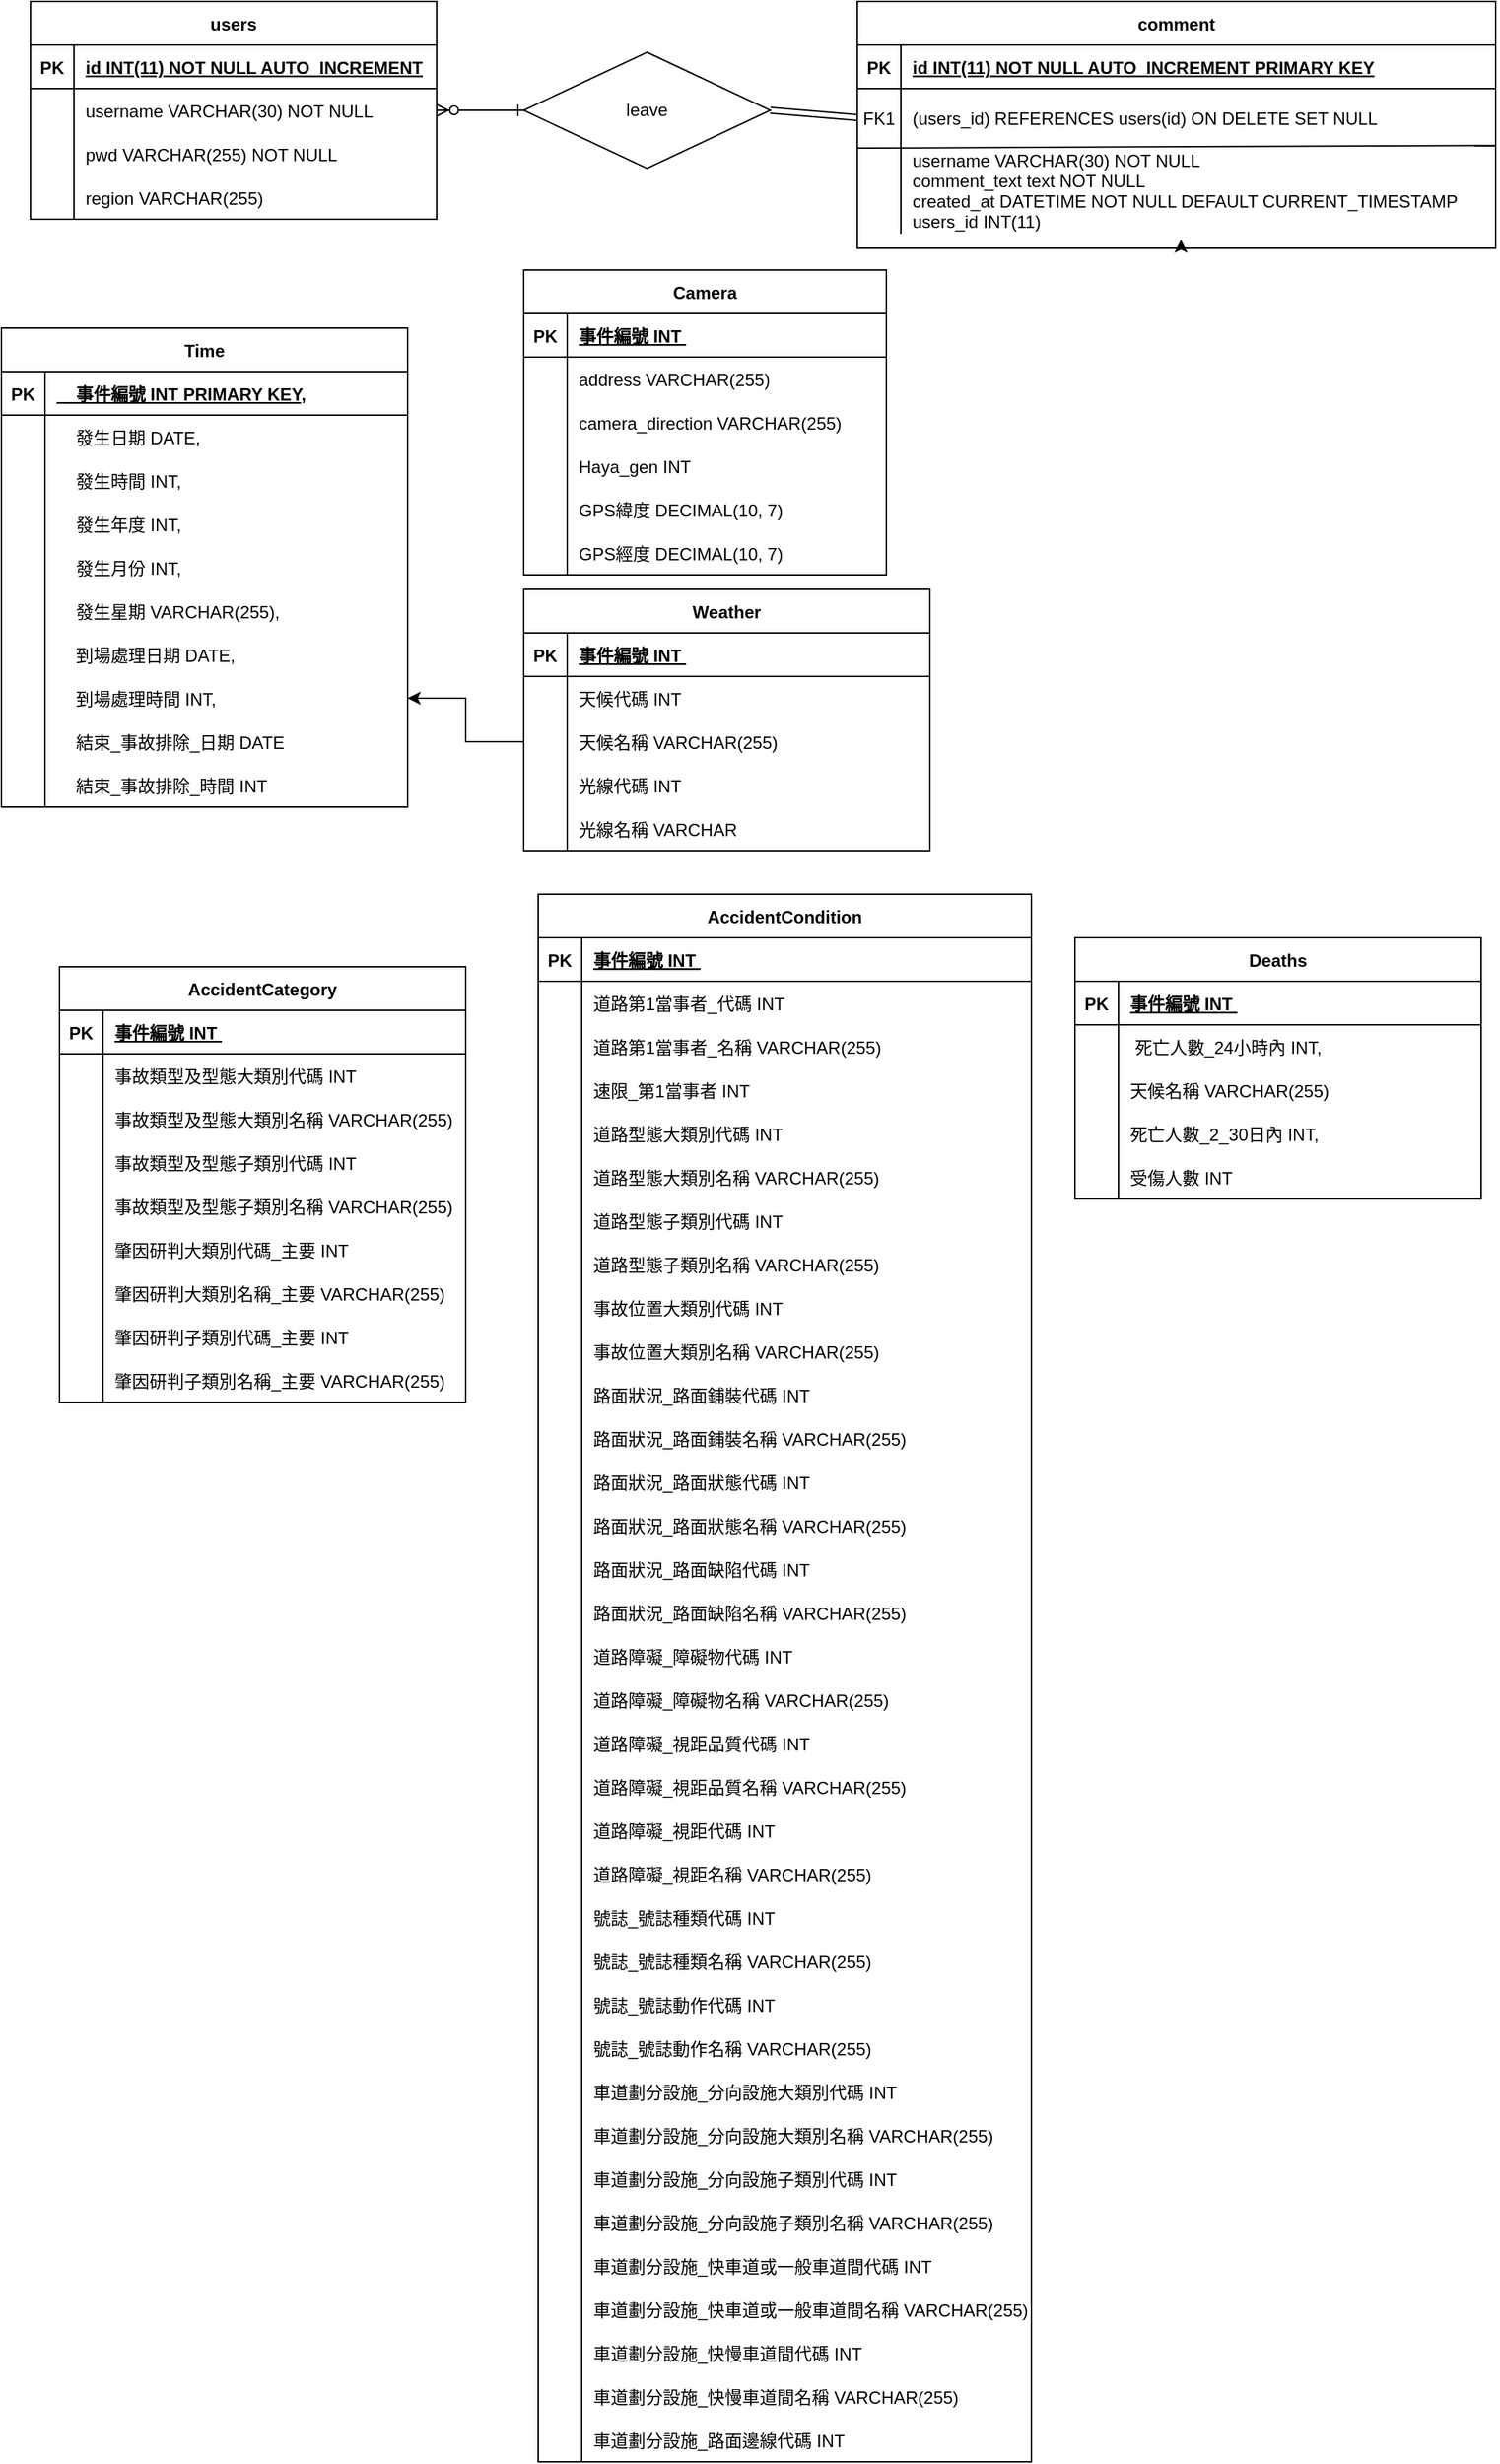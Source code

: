 <mxfile version="22.1.18" type="github">
  <diagram id="R2lEEEUBdFMjLlhIrx00" name="Page-1">
    <mxGraphModel dx="1050" dy="557" grid="1" gridSize="10" guides="1" tooltips="1" connect="1" arrows="1" fold="1" page="1" pageScale="1" pageWidth="850" pageHeight="1100" math="0" shadow="0" extFonts="Permanent Marker^https://fonts.googleapis.com/css?family=Permanent+Marker">
      <root>
        <mxCell id="0" />
        <mxCell id="1" parent="0" />
        <mxCell id="C-vyLk0tnHw3VtMMgP7b-1" value="" style="edgeStyle=entityRelationEdgeStyle;endArrow=ERzeroToMany;startArrow=ERone;endFill=1;startFill=0;entryX=1;entryY=0.5;entryDx=0;entryDy=0;exitX=0;exitY=0.5;exitDx=0;exitDy=0;" parent="1" source="LIJQhPg9dv-LbKaYy-0f-2" target="C-vyLk0tnHw3VtMMgP7b-27" edge="1">
          <mxGeometry width="100" height="100" relative="1" as="geometry">
            <mxPoint x="420" y="220" as="sourcePoint" />
            <mxPoint x="440" y="220" as="targetPoint" />
            <Array as="points">
              <mxPoint x="340" y="190" />
              <mxPoint x="380" y="165" />
            </Array>
          </mxGeometry>
        </mxCell>
        <mxCell id="C-vyLk0tnHw3VtMMgP7b-2" value="comment" style="shape=table;startSize=30;container=1;collapsible=1;childLayout=tableLayout;fixedRows=1;rowLines=0;fontStyle=1;align=center;resizeLast=1;" parent="1" vertex="1">
          <mxGeometry x="610" y="105" width="440" height="170" as="geometry" />
        </mxCell>
        <mxCell id="C-vyLk0tnHw3VtMMgP7b-3" value="" style="shape=partialRectangle;collapsible=0;dropTarget=0;pointerEvents=0;fillColor=none;points=[[0,0.5],[1,0.5]];portConstraint=eastwest;top=0;left=0;right=0;bottom=1;" parent="C-vyLk0tnHw3VtMMgP7b-2" vertex="1">
          <mxGeometry y="30" width="440" height="30" as="geometry" />
        </mxCell>
        <mxCell id="C-vyLk0tnHw3VtMMgP7b-4" value="PK" style="shape=partialRectangle;overflow=hidden;connectable=0;fillColor=none;top=0;left=0;bottom=0;right=0;fontStyle=1;" parent="C-vyLk0tnHw3VtMMgP7b-3" vertex="1">
          <mxGeometry width="30" height="30" as="geometry">
            <mxRectangle width="30" height="30" as="alternateBounds" />
          </mxGeometry>
        </mxCell>
        <mxCell id="C-vyLk0tnHw3VtMMgP7b-5" value="id INT(11) NOT NULL AUTO_INCREMENT PRIMARY KEY " style="shape=partialRectangle;overflow=hidden;connectable=0;fillColor=none;top=0;left=0;bottom=0;right=0;align=left;spacingLeft=6;fontStyle=5;" parent="C-vyLk0tnHw3VtMMgP7b-3" vertex="1">
          <mxGeometry x="30" width="410" height="30" as="geometry">
            <mxRectangle width="410" height="30" as="alternateBounds" />
          </mxGeometry>
        </mxCell>
        <mxCell id="C-vyLk0tnHw3VtMMgP7b-6" value="" style="shape=partialRectangle;collapsible=0;dropTarget=0;pointerEvents=0;fillColor=none;points=[[0,0.5],[1,0.5]];portConstraint=eastwest;top=0;left=0;right=0;bottom=0;" parent="C-vyLk0tnHw3VtMMgP7b-2" vertex="1">
          <mxGeometry y="60" width="440" height="40" as="geometry" />
        </mxCell>
        <mxCell id="C-vyLk0tnHw3VtMMgP7b-7" value="FK1" style="shape=partialRectangle;overflow=hidden;connectable=0;fillColor=none;top=0;left=0;bottom=0;right=0;" parent="C-vyLk0tnHw3VtMMgP7b-6" vertex="1">
          <mxGeometry width="30" height="40" as="geometry">
            <mxRectangle width="30" height="40" as="alternateBounds" />
          </mxGeometry>
        </mxCell>
        <mxCell id="C-vyLk0tnHw3VtMMgP7b-8" value="(users_id) REFERENCES users(id) ON DELETE SET NULL" style="shape=partialRectangle;overflow=hidden;connectable=0;fillColor=none;top=0;left=0;bottom=0;right=0;align=left;spacingLeft=6;" parent="C-vyLk0tnHw3VtMMgP7b-6" vertex="1">
          <mxGeometry x="30" width="410" height="40" as="geometry">
            <mxRectangle width="410" height="40" as="alternateBounds" />
          </mxGeometry>
        </mxCell>
        <mxCell id="C-vyLk0tnHw3VtMMgP7b-9" value="" style="shape=partialRectangle;collapsible=0;dropTarget=0;pointerEvents=0;fillColor=none;points=[[0,0.5],[1,0.5]];portConstraint=eastwest;top=0;left=0;right=0;bottom=0;" parent="C-vyLk0tnHw3VtMMgP7b-2" vertex="1">
          <mxGeometry y="100" width="440" height="60" as="geometry" />
        </mxCell>
        <mxCell id="C-vyLk0tnHw3VtMMgP7b-10" value="" style="shape=partialRectangle;overflow=hidden;connectable=0;fillColor=none;top=0;left=0;bottom=0;right=0;" parent="C-vyLk0tnHw3VtMMgP7b-9" vertex="1">
          <mxGeometry width="30" height="60" as="geometry">
            <mxRectangle width="30" height="60" as="alternateBounds" />
          </mxGeometry>
        </mxCell>
        <mxCell id="C-vyLk0tnHw3VtMMgP7b-11" value="username VARCHAR(30) NOT NULL&#xa;comment_text text NOT NULL&#xa;created_at DATETIME NOT NULL DEFAULT CURRENT_TIMESTAMP&#xa;users_id INT(11) " style="shape=partialRectangle;overflow=hidden;connectable=0;fillColor=none;top=0;left=0;bottom=0;right=0;align=left;spacingLeft=6;" parent="C-vyLk0tnHw3VtMMgP7b-9" vertex="1">
          <mxGeometry x="30" width="410" height="60" as="geometry">
            <mxRectangle width="410" height="60" as="alternateBounds" />
          </mxGeometry>
        </mxCell>
        <mxCell id="LIJQhPg9dv-LbKaYy-0f-8" value="" style="endArrow=none;html=1;rounded=0;exitX=-0.001;exitY=1.025;exitDx=0;exitDy=0;exitPerimeter=0;entryX=1.001;entryY=-0.013;entryDx=0;entryDy=0;entryPerimeter=0;" parent="C-vyLk0tnHw3VtMMgP7b-2" source="C-vyLk0tnHw3VtMMgP7b-6" target="C-vyLk0tnHw3VtMMgP7b-9" edge="1">
          <mxGeometry width="50" height="50" relative="1" as="geometry">
            <mxPoint x="140" y="200" as="sourcePoint" />
            <mxPoint x="30" y="100" as="targetPoint" />
          </mxGeometry>
        </mxCell>
        <mxCell id="rkQmJwF6izKqziJ-mB82-10" style="edgeStyle=orthogonalEdgeStyle;rounded=0;orthogonalLoop=1;jettySize=auto;html=1;exitX=0.5;exitY=1;exitDx=0;exitDy=0;entryX=0.507;entryY=1.067;entryDx=0;entryDy=0;entryPerimeter=0;" parent="C-vyLk0tnHw3VtMMgP7b-2" source="C-vyLk0tnHw3VtMMgP7b-2" target="C-vyLk0tnHw3VtMMgP7b-9" edge="1">
          <mxGeometry relative="1" as="geometry" />
        </mxCell>
        <mxCell id="C-vyLk0tnHw3VtMMgP7b-13" value="Camera" style="shape=table;startSize=30;container=1;collapsible=1;childLayout=tableLayout;fixedRows=1;rowLines=0;fontStyle=1;align=center;resizeLast=1;" parent="1" vertex="1">
          <mxGeometry x="380" y="290" width="250" height="210" as="geometry" />
        </mxCell>
        <mxCell id="C-vyLk0tnHw3VtMMgP7b-14" value="" style="shape=partialRectangle;collapsible=0;dropTarget=0;pointerEvents=0;fillColor=none;points=[[0,0.5],[1,0.5]];portConstraint=eastwest;top=0;left=0;right=0;bottom=1;" parent="C-vyLk0tnHw3VtMMgP7b-13" vertex="1">
          <mxGeometry y="30" width="250" height="30" as="geometry" />
        </mxCell>
        <mxCell id="C-vyLk0tnHw3VtMMgP7b-15" value="PK" style="shape=partialRectangle;overflow=hidden;connectable=0;fillColor=none;top=0;left=0;bottom=0;right=0;fontStyle=1;" parent="C-vyLk0tnHw3VtMMgP7b-14" vertex="1">
          <mxGeometry width="30" height="30" as="geometry">
            <mxRectangle width="30" height="30" as="alternateBounds" />
          </mxGeometry>
        </mxCell>
        <mxCell id="C-vyLk0tnHw3VtMMgP7b-16" value="事件編號 INT " style="shape=partialRectangle;overflow=hidden;connectable=0;fillColor=none;top=0;left=0;bottom=0;right=0;align=left;spacingLeft=6;fontStyle=5;" parent="C-vyLk0tnHw3VtMMgP7b-14" vertex="1">
          <mxGeometry x="30" width="220" height="30" as="geometry">
            <mxRectangle width="220" height="30" as="alternateBounds" />
          </mxGeometry>
        </mxCell>
        <mxCell id="C-vyLk0tnHw3VtMMgP7b-17" value="" style="shape=partialRectangle;collapsible=0;dropTarget=0;pointerEvents=0;fillColor=none;points=[[0,0.5],[1,0.5]];portConstraint=eastwest;top=0;left=0;right=0;bottom=0;" parent="C-vyLk0tnHw3VtMMgP7b-13" vertex="1">
          <mxGeometry y="60" width="250" height="30" as="geometry" />
        </mxCell>
        <mxCell id="C-vyLk0tnHw3VtMMgP7b-18" value="" style="shape=partialRectangle;overflow=hidden;connectable=0;fillColor=none;top=0;left=0;bottom=0;right=0;" parent="C-vyLk0tnHw3VtMMgP7b-17" vertex="1">
          <mxGeometry width="30" height="30" as="geometry">
            <mxRectangle width="30" height="30" as="alternateBounds" />
          </mxGeometry>
        </mxCell>
        <mxCell id="C-vyLk0tnHw3VtMMgP7b-19" value="address VARCHAR(255)" style="shape=partialRectangle;overflow=hidden;connectable=0;fillColor=none;top=0;left=0;bottom=0;right=0;align=left;spacingLeft=6;" parent="C-vyLk0tnHw3VtMMgP7b-17" vertex="1">
          <mxGeometry x="30" width="220" height="30" as="geometry">
            <mxRectangle width="220" height="30" as="alternateBounds" />
          </mxGeometry>
        </mxCell>
        <mxCell id="C-vyLk0tnHw3VtMMgP7b-20" value="" style="shape=partialRectangle;collapsible=0;dropTarget=0;pointerEvents=0;fillColor=none;points=[[0,0.5],[1,0.5]];portConstraint=eastwest;top=0;left=0;right=0;bottom=0;" parent="C-vyLk0tnHw3VtMMgP7b-13" vertex="1">
          <mxGeometry y="90" width="250" height="30" as="geometry" />
        </mxCell>
        <mxCell id="C-vyLk0tnHw3VtMMgP7b-21" value="" style="shape=partialRectangle;overflow=hidden;connectable=0;fillColor=none;top=0;left=0;bottom=0;right=0;" parent="C-vyLk0tnHw3VtMMgP7b-20" vertex="1">
          <mxGeometry width="30" height="30" as="geometry">
            <mxRectangle width="30" height="30" as="alternateBounds" />
          </mxGeometry>
        </mxCell>
        <mxCell id="C-vyLk0tnHw3VtMMgP7b-22" value="camera_direction VARCHAR(255)" style="shape=partialRectangle;overflow=hidden;connectable=0;fillColor=none;top=0;left=0;bottom=0;right=0;align=left;spacingLeft=6;" parent="C-vyLk0tnHw3VtMMgP7b-20" vertex="1">
          <mxGeometry x="30" width="220" height="30" as="geometry">
            <mxRectangle width="220" height="30" as="alternateBounds" />
          </mxGeometry>
        </mxCell>
        <mxCell id="rkQmJwF6izKqziJ-mB82-1" style="shape=partialRectangle;collapsible=0;dropTarget=0;pointerEvents=0;fillColor=none;points=[[0,0.5],[1,0.5]];portConstraint=eastwest;top=0;left=0;right=0;bottom=0;" parent="C-vyLk0tnHw3VtMMgP7b-13" vertex="1">
          <mxGeometry y="120" width="250" height="30" as="geometry" />
        </mxCell>
        <mxCell id="rkQmJwF6izKqziJ-mB82-2" style="shape=partialRectangle;overflow=hidden;connectable=0;fillColor=none;top=0;left=0;bottom=0;right=0;" parent="rkQmJwF6izKqziJ-mB82-1" vertex="1">
          <mxGeometry width="30" height="30" as="geometry">
            <mxRectangle width="30" height="30" as="alternateBounds" />
          </mxGeometry>
        </mxCell>
        <mxCell id="rkQmJwF6izKqziJ-mB82-3" value="Haya_gen INT" style="shape=partialRectangle;overflow=hidden;connectable=0;fillColor=none;top=0;left=0;bottom=0;right=0;align=left;spacingLeft=6;" parent="rkQmJwF6izKqziJ-mB82-1" vertex="1">
          <mxGeometry x="30" width="220" height="30" as="geometry">
            <mxRectangle width="220" height="30" as="alternateBounds" />
          </mxGeometry>
        </mxCell>
        <mxCell id="rkQmJwF6izKqziJ-mB82-4" style="shape=partialRectangle;collapsible=0;dropTarget=0;pointerEvents=0;fillColor=none;points=[[0,0.5],[1,0.5]];portConstraint=eastwest;top=0;left=0;right=0;bottom=0;" parent="C-vyLk0tnHw3VtMMgP7b-13" vertex="1">
          <mxGeometry y="150" width="250" height="30" as="geometry" />
        </mxCell>
        <mxCell id="rkQmJwF6izKqziJ-mB82-5" style="shape=partialRectangle;overflow=hidden;connectable=0;fillColor=none;top=0;left=0;bottom=0;right=0;" parent="rkQmJwF6izKqziJ-mB82-4" vertex="1">
          <mxGeometry width="30" height="30" as="geometry">
            <mxRectangle width="30" height="30" as="alternateBounds" />
          </mxGeometry>
        </mxCell>
        <mxCell id="rkQmJwF6izKqziJ-mB82-6" value="GPS緯度 DECIMAL(10, 7)" style="shape=partialRectangle;overflow=hidden;connectable=0;fillColor=none;top=0;left=0;bottom=0;right=0;align=left;spacingLeft=6;" parent="rkQmJwF6izKqziJ-mB82-4" vertex="1">
          <mxGeometry x="30" width="220" height="30" as="geometry">
            <mxRectangle width="220" height="30" as="alternateBounds" />
          </mxGeometry>
        </mxCell>
        <mxCell id="rkQmJwF6izKqziJ-mB82-7" style="shape=partialRectangle;collapsible=0;dropTarget=0;pointerEvents=0;fillColor=none;points=[[0,0.5],[1,0.5]];portConstraint=eastwest;top=0;left=0;right=0;bottom=0;" parent="C-vyLk0tnHw3VtMMgP7b-13" vertex="1">
          <mxGeometry y="180" width="250" height="30" as="geometry" />
        </mxCell>
        <mxCell id="rkQmJwF6izKqziJ-mB82-8" style="shape=partialRectangle;overflow=hidden;connectable=0;fillColor=none;top=0;left=0;bottom=0;right=0;" parent="rkQmJwF6izKqziJ-mB82-7" vertex="1">
          <mxGeometry width="30" height="30" as="geometry">
            <mxRectangle width="30" height="30" as="alternateBounds" />
          </mxGeometry>
        </mxCell>
        <mxCell id="rkQmJwF6izKqziJ-mB82-9" value="GPS經度 DECIMAL(10, 7)" style="shape=partialRectangle;overflow=hidden;connectable=0;fillColor=none;top=0;left=0;bottom=0;right=0;align=left;spacingLeft=6;" parent="rkQmJwF6izKqziJ-mB82-7" vertex="1">
          <mxGeometry x="30" width="220" height="30" as="geometry">
            <mxRectangle width="220" height="30" as="alternateBounds" />
          </mxGeometry>
        </mxCell>
        <mxCell id="C-vyLk0tnHw3VtMMgP7b-23" value="users" style="shape=table;startSize=30;container=1;collapsible=1;childLayout=tableLayout;fixedRows=1;rowLines=0;fontStyle=1;align=center;resizeLast=1;" parent="1" vertex="1">
          <mxGeometry x="40" y="105" width="280" height="150" as="geometry" />
        </mxCell>
        <mxCell id="C-vyLk0tnHw3VtMMgP7b-24" value="" style="shape=partialRectangle;collapsible=0;dropTarget=0;pointerEvents=0;fillColor=none;points=[[0,0.5],[1,0.5]];portConstraint=eastwest;top=0;left=0;right=0;bottom=1;" parent="C-vyLk0tnHw3VtMMgP7b-23" vertex="1">
          <mxGeometry y="30" width="280" height="30" as="geometry" />
        </mxCell>
        <mxCell id="C-vyLk0tnHw3VtMMgP7b-25" value="PK" style="shape=partialRectangle;overflow=hidden;connectable=0;fillColor=none;top=0;left=0;bottom=0;right=0;fontStyle=1;" parent="C-vyLk0tnHw3VtMMgP7b-24" vertex="1">
          <mxGeometry width="30" height="30" as="geometry">
            <mxRectangle width="30" height="30" as="alternateBounds" />
          </mxGeometry>
        </mxCell>
        <mxCell id="C-vyLk0tnHw3VtMMgP7b-26" value="id INT(11) NOT NULL AUTO_INCREMENT" style="shape=partialRectangle;overflow=hidden;connectable=0;fillColor=none;top=0;left=0;bottom=0;right=0;align=left;spacingLeft=6;fontStyle=5;" parent="C-vyLk0tnHw3VtMMgP7b-24" vertex="1">
          <mxGeometry x="30" width="250" height="30" as="geometry">
            <mxRectangle width="250" height="30" as="alternateBounds" />
          </mxGeometry>
        </mxCell>
        <mxCell id="C-vyLk0tnHw3VtMMgP7b-27" value="" style="shape=partialRectangle;collapsible=0;dropTarget=0;pointerEvents=0;fillColor=none;points=[[0,0.5],[1,0.5]];portConstraint=eastwest;top=0;left=0;right=0;bottom=0;" parent="C-vyLk0tnHw3VtMMgP7b-23" vertex="1">
          <mxGeometry y="60" width="280" height="30" as="geometry" />
        </mxCell>
        <mxCell id="C-vyLk0tnHw3VtMMgP7b-28" value="" style="shape=partialRectangle;overflow=hidden;connectable=0;fillColor=none;top=0;left=0;bottom=0;right=0;" parent="C-vyLk0tnHw3VtMMgP7b-27" vertex="1">
          <mxGeometry width="30" height="30" as="geometry">
            <mxRectangle width="30" height="30" as="alternateBounds" />
          </mxGeometry>
        </mxCell>
        <mxCell id="C-vyLk0tnHw3VtMMgP7b-29" value="username VARCHAR(30) NOT NULL" style="shape=partialRectangle;overflow=hidden;connectable=0;fillColor=none;top=0;left=0;bottom=0;right=0;align=left;spacingLeft=6;" parent="C-vyLk0tnHw3VtMMgP7b-27" vertex="1">
          <mxGeometry x="30" width="250" height="30" as="geometry">
            <mxRectangle width="250" height="30" as="alternateBounds" />
          </mxGeometry>
        </mxCell>
        <mxCell id="2aTuFvHh5g6F9A9i1u1c-1" style="shape=partialRectangle;collapsible=0;dropTarget=0;pointerEvents=0;fillColor=none;points=[[0,0.5],[1,0.5]];portConstraint=eastwest;top=0;left=0;right=0;bottom=0;" parent="C-vyLk0tnHw3VtMMgP7b-23" vertex="1">
          <mxGeometry y="90" width="280" height="30" as="geometry" />
        </mxCell>
        <mxCell id="2aTuFvHh5g6F9A9i1u1c-2" style="shape=partialRectangle;overflow=hidden;connectable=0;fillColor=none;top=0;left=0;bottom=0;right=0;" parent="2aTuFvHh5g6F9A9i1u1c-1" vertex="1">
          <mxGeometry width="30" height="30" as="geometry">
            <mxRectangle width="30" height="30" as="alternateBounds" />
          </mxGeometry>
        </mxCell>
        <mxCell id="2aTuFvHh5g6F9A9i1u1c-3" value="pwd VARCHAR(255) NOT NULL" style="shape=partialRectangle;overflow=hidden;connectable=0;fillColor=none;top=0;left=0;bottom=0;right=0;align=left;spacingLeft=6;" parent="2aTuFvHh5g6F9A9i1u1c-1" vertex="1">
          <mxGeometry x="30" width="250" height="30" as="geometry">
            <mxRectangle width="250" height="30" as="alternateBounds" />
          </mxGeometry>
        </mxCell>
        <mxCell id="2aTuFvHh5g6F9A9i1u1c-4" style="shape=partialRectangle;collapsible=0;dropTarget=0;pointerEvents=0;fillColor=none;points=[[0,0.5],[1,0.5]];portConstraint=eastwest;top=0;left=0;right=0;bottom=0;" parent="C-vyLk0tnHw3VtMMgP7b-23" vertex="1">
          <mxGeometry y="120" width="280" height="30" as="geometry" />
        </mxCell>
        <mxCell id="2aTuFvHh5g6F9A9i1u1c-5" style="shape=partialRectangle;overflow=hidden;connectable=0;fillColor=none;top=0;left=0;bottom=0;right=0;" parent="2aTuFvHh5g6F9A9i1u1c-4" vertex="1">
          <mxGeometry width="30" height="30" as="geometry">
            <mxRectangle width="30" height="30" as="alternateBounds" />
          </mxGeometry>
        </mxCell>
        <mxCell id="2aTuFvHh5g6F9A9i1u1c-6" value="region VARCHAR(255)" style="shape=partialRectangle;overflow=hidden;connectable=0;fillColor=none;top=0;left=0;bottom=0;right=0;align=left;spacingLeft=6;" parent="2aTuFvHh5g6F9A9i1u1c-4" vertex="1">
          <mxGeometry x="30" width="250" height="30" as="geometry">
            <mxRectangle width="250" height="30" as="alternateBounds" />
          </mxGeometry>
        </mxCell>
        <mxCell id="qd4pbMHuunySZTL51Mc_-2" value="Time" style="shape=table;startSize=30;container=1;collapsible=1;childLayout=tableLayout;fixedRows=1;rowLines=0;fontStyle=1;align=center;resizeLast=1;" parent="1" vertex="1">
          <mxGeometry x="20" y="330" width="280" height="330" as="geometry" />
        </mxCell>
        <mxCell id="qd4pbMHuunySZTL51Mc_-3" value="" style="shape=partialRectangle;collapsible=0;dropTarget=0;pointerEvents=0;fillColor=none;points=[[0,0.5],[1,0.5]];portConstraint=eastwest;top=0;left=0;right=0;bottom=1;" parent="qd4pbMHuunySZTL51Mc_-2" vertex="1">
          <mxGeometry y="30" width="280" height="30" as="geometry" />
        </mxCell>
        <mxCell id="qd4pbMHuunySZTL51Mc_-4" value="PK" style="shape=partialRectangle;overflow=hidden;connectable=0;fillColor=none;top=0;left=0;bottom=0;right=0;fontStyle=1;" parent="qd4pbMHuunySZTL51Mc_-3" vertex="1">
          <mxGeometry width="30" height="30" as="geometry">
            <mxRectangle width="30" height="30" as="alternateBounds" />
          </mxGeometry>
        </mxCell>
        <mxCell id="qd4pbMHuunySZTL51Mc_-5" value="    事件編號 INT PRIMARY KEY," style="shape=partialRectangle;overflow=hidden;connectable=0;fillColor=none;top=0;left=0;bottom=0;right=0;align=left;spacingLeft=6;fontStyle=5;" parent="qd4pbMHuunySZTL51Mc_-3" vertex="1">
          <mxGeometry x="30" width="250" height="30" as="geometry">
            <mxRectangle width="250" height="30" as="alternateBounds" />
          </mxGeometry>
        </mxCell>
        <mxCell id="qd4pbMHuunySZTL51Mc_-9" style="shape=partialRectangle;collapsible=0;dropTarget=0;pointerEvents=0;fillColor=none;points=[[0,0.5],[1,0.5]];portConstraint=eastwest;top=0;left=0;right=0;bottom=0;" parent="qd4pbMHuunySZTL51Mc_-2" vertex="1">
          <mxGeometry y="60" width="280" height="30" as="geometry" />
        </mxCell>
        <mxCell id="qd4pbMHuunySZTL51Mc_-10" style="shape=partialRectangle;overflow=hidden;connectable=0;fillColor=none;top=0;left=0;bottom=0;right=0;" parent="qd4pbMHuunySZTL51Mc_-9" vertex="1">
          <mxGeometry width="30" height="30" as="geometry">
            <mxRectangle width="30" height="30" as="alternateBounds" />
          </mxGeometry>
        </mxCell>
        <mxCell id="qd4pbMHuunySZTL51Mc_-11" value="    發生日期 DATE," style="shape=partialRectangle;overflow=hidden;connectable=0;fillColor=none;top=0;left=0;bottom=0;right=0;align=left;spacingLeft=6;" parent="qd4pbMHuunySZTL51Mc_-9" vertex="1">
          <mxGeometry x="30" width="250" height="30" as="geometry">
            <mxRectangle width="250" height="30" as="alternateBounds" />
          </mxGeometry>
        </mxCell>
        <mxCell id="qd4pbMHuunySZTL51Mc_-12" style="shape=partialRectangle;collapsible=0;dropTarget=0;pointerEvents=0;fillColor=none;points=[[0,0.5],[1,0.5]];portConstraint=eastwest;top=0;left=0;right=0;bottom=0;" parent="qd4pbMHuunySZTL51Mc_-2" vertex="1">
          <mxGeometry y="90" width="280" height="30" as="geometry" />
        </mxCell>
        <mxCell id="qd4pbMHuunySZTL51Mc_-13" style="shape=partialRectangle;overflow=hidden;connectable=0;fillColor=none;top=0;left=0;bottom=0;right=0;" parent="qd4pbMHuunySZTL51Mc_-12" vertex="1">
          <mxGeometry width="30" height="30" as="geometry">
            <mxRectangle width="30" height="30" as="alternateBounds" />
          </mxGeometry>
        </mxCell>
        <mxCell id="qd4pbMHuunySZTL51Mc_-14" value="    發生時間 INT," style="shape=partialRectangle;overflow=hidden;connectable=0;fillColor=none;top=0;left=0;bottom=0;right=0;align=left;spacingLeft=6;" parent="qd4pbMHuunySZTL51Mc_-12" vertex="1">
          <mxGeometry x="30" width="250" height="30" as="geometry">
            <mxRectangle width="250" height="30" as="alternateBounds" />
          </mxGeometry>
        </mxCell>
        <mxCell id="xY_G_yWk9gdX9_oH5Ukx-1" style="shape=partialRectangle;collapsible=0;dropTarget=0;pointerEvents=0;fillColor=none;points=[[0,0.5],[1,0.5]];portConstraint=eastwest;top=0;left=0;right=0;bottom=0;" parent="qd4pbMHuunySZTL51Mc_-2" vertex="1">
          <mxGeometry y="120" width="280" height="30" as="geometry" />
        </mxCell>
        <mxCell id="xY_G_yWk9gdX9_oH5Ukx-2" style="shape=partialRectangle;overflow=hidden;connectable=0;fillColor=none;top=0;left=0;bottom=0;right=0;" parent="xY_G_yWk9gdX9_oH5Ukx-1" vertex="1">
          <mxGeometry width="30" height="30" as="geometry">
            <mxRectangle width="30" height="30" as="alternateBounds" />
          </mxGeometry>
        </mxCell>
        <mxCell id="xY_G_yWk9gdX9_oH5Ukx-3" value="    發生年度 INT," style="shape=partialRectangle;overflow=hidden;connectable=0;fillColor=none;top=0;left=0;bottom=0;right=0;align=left;spacingLeft=6;" parent="xY_G_yWk9gdX9_oH5Ukx-1" vertex="1">
          <mxGeometry x="30" width="250" height="30" as="geometry">
            <mxRectangle width="250" height="30" as="alternateBounds" />
          </mxGeometry>
        </mxCell>
        <mxCell id="xY_G_yWk9gdX9_oH5Ukx-4" style="shape=partialRectangle;collapsible=0;dropTarget=0;pointerEvents=0;fillColor=none;points=[[0,0.5],[1,0.5]];portConstraint=eastwest;top=0;left=0;right=0;bottom=0;" parent="qd4pbMHuunySZTL51Mc_-2" vertex="1">
          <mxGeometry y="150" width="280" height="30" as="geometry" />
        </mxCell>
        <mxCell id="xY_G_yWk9gdX9_oH5Ukx-5" style="shape=partialRectangle;overflow=hidden;connectable=0;fillColor=none;top=0;left=0;bottom=0;right=0;" parent="xY_G_yWk9gdX9_oH5Ukx-4" vertex="1">
          <mxGeometry width="30" height="30" as="geometry">
            <mxRectangle width="30" height="30" as="alternateBounds" />
          </mxGeometry>
        </mxCell>
        <mxCell id="xY_G_yWk9gdX9_oH5Ukx-6" value="    發生月份 INT," style="shape=partialRectangle;overflow=hidden;connectable=0;fillColor=none;top=0;left=0;bottom=0;right=0;align=left;spacingLeft=6;" parent="xY_G_yWk9gdX9_oH5Ukx-4" vertex="1">
          <mxGeometry x="30" width="250" height="30" as="geometry">
            <mxRectangle width="250" height="30" as="alternateBounds" />
          </mxGeometry>
        </mxCell>
        <mxCell id="xY_G_yWk9gdX9_oH5Ukx-13" style="shape=partialRectangle;collapsible=0;dropTarget=0;pointerEvents=0;fillColor=none;points=[[0,0.5],[1,0.5]];portConstraint=eastwest;top=0;left=0;right=0;bottom=0;" parent="qd4pbMHuunySZTL51Mc_-2" vertex="1">
          <mxGeometry y="180" width="280" height="30" as="geometry" />
        </mxCell>
        <mxCell id="xY_G_yWk9gdX9_oH5Ukx-14" style="shape=partialRectangle;overflow=hidden;connectable=0;fillColor=none;top=0;left=0;bottom=0;right=0;" parent="xY_G_yWk9gdX9_oH5Ukx-13" vertex="1">
          <mxGeometry width="30" height="30" as="geometry">
            <mxRectangle width="30" height="30" as="alternateBounds" />
          </mxGeometry>
        </mxCell>
        <mxCell id="xY_G_yWk9gdX9_oH5Ukx-15" value="    發生星期 VARCHAR(255)," style="shape=partialRectangle;overflow=hidden;connectable=0;fillColor=none;top=0;left=0;bottom=0;right=0;align=left;spacingLeft=6;" parent="xY_G_yWk9gdX9_oH5Ukx-13" vertex="1">
          <mxGeometry x="30" width="250" height="30" as="geometry">
            <mxRectangle width="250" height="30" as="alternateBounds" />
          </mxGeometry>
        </mxCell>
        <mxCell id="xY_G_yWk9gdX9_oH5Ukx-10" style="shape=partialRectangle;collapsible=0;dropTarget=0;pointerEvents=0;fillColor=none;points=[[0,0.5],[1,0.5]];portConstraint=eastwest;top=0;left=0;right=0;bottom=0;" parent="qd4pbMHuunySZTL51Mc_-2" vertex="1">
          <mxGeometry y="210" width="280" height="30" as="geometry" />
        </mxCell>
        <mxCell id="xY_G_yWk9gdX9_oH5Ukx-11" style="shape=partialRectangle;overflow=hidden;connectable=0;fillColor=none;top=0;left=0;bottom=0;right=0;" parent="xY_G_yWk9gdX9_oH5Ukx-10" vertex="1">
          <mxGeometry width="30" height="30" as="geometry">
            <mxRectangle width="30" height="30" as="alternateBounds" />
          </mxGeometry>
        </mxCell>
        <mxCell id="xY_G_yWk9gdX9_oH5Ukx-12" value="    到場處理日期 DATE," style="shape=partialRectangle;overflow=hidden;connectable=0;fillColor=none;top=0;left=0;bottom=0;right=0;align=left;spacingLeft=6;" parent="xY_G_yWk9gdX9_oH5Ukx-10" vertex="1">
          <mxGeometry x="30" width="250" height="30" as="geometry">
            <mxRectangle width="250" height="30" as="alternateBounds" />
          </mxGeometry>
        </mxCell>
        <mxCell id="xY_G_yWk9gdX9_oH5Ukx-7" style="shape=partialRectangle;collapsible=0;dropTarget=0;pointerEvents=0;fillColor=none;points=[[0,0.5],[1,0.5]];portConstraint=eastwest;top=0;left=0;right=0;bottom=0;" parent="qd4pbMHuunySZTL51Mc_-2" vertex="1">
          <mxGeometry y="240" width="280" height="30" as="geometry" />
        </mxCell>
        <mxCell id="xY_G_yWk9gdX9_oH5Ukx-8" style="shape=partialRectangle;overflow=hidden;connectable=0;fillColor=none;top=0;left=0;bottom=0;right=0;" parent="xY_G_yWk9gdX9_oH5Ukx-7" vertex="1">
          <mxGeometry width="30" height="30" as="geometry">
            <mxRectangle width="30" height="30" as="alternateBounds" />
          </mxGeometry>
        </mxCell>
        <mxCell id="xY_G_yWk9gdX9_oH5Ukx-9" value="    到場處理時間 INT," style="shape=partialRectangle;overflow=hidden;connectable=0;fillColor=none;top=0;left=0;bottom=0;right=0;align=left;spacingLeft=6;" parent="xY_G_yWk9gdX9_oH5Ukx-7" vertex="1">
          <mxGeometry x="30" width="250" height="30" as="geometry">
            <mxRectangle width="250" height="30" as="alternateBounds" />
          </mxGeometry>
        </mxCell>
        <mxCell id="xY_G_yWk9gdX9_oH5Ukx-17" style="shape=partialRectangle;collapsible=0;dropTarget=0;pointerEvents=0;fillColor=none;points=[[0,0.5],[1,0.5]];portConstraint=eastwest;top=0;left=0;right=0;bottom=0;" parent="qd4pbMHuunySZTL51Mc_-2" vertex="1">
          <mxGeometry y="270" width="280" height="30" as="geometry" />
        </mxCell>
        <mxCell id="xY_G_yWk9gdX9_oH5Ukx-18" style="shape=partialRectangle;overflow=hidden;connectable=0;fillColor=none;top=0;left=0;bottom=0;right=0;" parent="xY_G_yWk9gdX9_oH5Ukx-17" vertex="1">
          <mxGeometry width="30" height="30" as="geometry">
            <mxRectangle width="30" height="30" as="alternateBounds" />
          </mxGeometry>
        </mxCell>
        <mxCell id="xY_G_yWk9gdX9_oH5Ukx-19" value="    結束_事故排除_日期 DATE" style="shape=partialRectangle;overflow=hidden;connectable=0;fillColor=none;top=0;left=0;bottom=0;right=0;align=left;spacingLeft=6;" parent="xY_G_yWk9gdX9_oH5Ukx-17" vertex="1">
          <mxGeometry x="30" width="250" height="30" as="geometry">
            <mxRectangle width="250" height="30" as="alternateBounds" />
          </mxGeometry>
        </mxCell>
        <mxCell id="xY_G_yWk9gdX9_oH5Ukx-20" style="shape=partialRectangle;collapsible=0;dropTarget=0;pointerEvents=0;fillColor=none;points=[[0,0.5],[1,0.5]];portConstraint=eastwest;top=0;left=0;right=0;bottom=0;" parent="qd4pbMHuunySZTL51Mc_-2" vertex="1">
          <mxGeometry y="300" width="280" height="30" as="geometry" />
        </mxCell>
        <mxCell id="xY_G_yWk9gdX9_oH5Ukx-21" style="shape=partialRectangle;overflow=hidden;connectable=0;fillColor=none;top=0;left=0;bottom=0;right=0;" parent="xY_G_yWk9gdX9_oH5Ukx-20" vertex="1">
          <mxGeometry width="30" height="30" as="geometry">
            <mxRectangle width="30" height="30" as="alternateBounds" />
          </mxGeometry>
        </mxCell>
        <mxCell id="xY_G_yWk9gdX9_oH5Ukx-22" value="    結束_事故排除_時間 INT" style="shape=partialRectangle;overflow=hidden;connectable=0;fillColor=none;top=0;left=0;bottom=0;right=0;align=left;spacingLeft=6;" parent="xY_G_yWk9gdX9_oH5Ukx-20" vertex="1">
          <mxGeometry x="30" width="250" height="30" as="geometry">
            <mxRectangle width="250" height="30" as="alternateBounds" />
          </mxGeometry>
        </mxCell>
        <mxCell id="LIJQhPg9dv-LbKaYy-0f-2" value="leave" style="rhombus;whiteSpace=wrap;html=1;" parent="1" vertex="1">
          <mxGeometry x="380" y="140" width="170" height="80" as="geometry" />
        </mxCell>
        <mxCell id="kRQ8XPC6xDhNK0pqWrcc-1" value="Weather" style="shape=table;startSize=30;container=1;collapsible=1;childLayout=tableLayout;fixedRows=1;rowLines=0;fontStyle=1;align=center;resizeLast=1;" parent="1" vertex="1">
          <mxGeometry x="380" y="510" width="280" height="180" as="geometry" />
        </mxCell>
        <mxCell id="kRQ8XPC6xDhNK0pqWrcc-2" value="" style="shape=partialRectangle;collapsible=0;dropTarget=0;pointerEvents=0;fillColor=none;points=[[0,0.5],[1,0.5]];portConstraint=eastwest;top=0;left=0;right=0;bottom=1;" parent="kRQ8XPC6xDhNK0pqWrcc-1" vertex="1">
          <mxGeometry y="30" width="280" height="30" as="geometry" />
        </mxCell>
        <mxCell id="kRQ8XPC6xDhNK0pqWrcc-3" value="PK" style="shape=partialRectangle;overflow=hidden;connectable=0;fillColor=none;top=0;left=0;bottom=0;right=0;fontStyle=1;" parent="kRQ8XPC6xDhNK0pqWrcc-2" vertex="1">
          <mxGeometry width="30" height="30" as="geometry">
            <mxRectangle width="30" height="30" as="alternateBounds" />
          </mxGeometry>
        </mxCell>
        <mxCell id="kRQ8XPC6xDhNK0pqWrcc-4" value="事件編號 INT " style="shape=partialRectangle;overflow=hidden;connectable=0;fillColor=none;top=0;left=0;bottom=0;right=0;align=left;spacingLeft=6;fontStyle=5;" parent="kRQ8XPC6xDhNK0pqWrcc-2" vertex="1">
          <mxGeometry x="30" width="250" height="30" as="geometry">
            <mxRectangle width="250" height="30" as="alternateBounds" />
          </mxGeometry>
        </mxCell>
        <mxCell id="kRQ8XPC6xDhNK0pqWrcc-5" value="" style="shape=partialRectangle;collapsible=0;dropTarget=0;pointerEvents=0;fillColor=none;points=[[0,0.5],[1,0.5]];portConstraint=eastwest;top=0;left=0;right=0;bottom=0;" parent="kRQ8XPC6xDhNK0pqWrcc-1" vertex="1">
          <mxGeometry y="60" width="280" height="30" as="geometry" />
        </mxCell>
        <mxCell id="kRQ8XPC6xDhNK0pqWrcc-6" value="" style="shape=partialRectangle;overflow=hidden;connectable=0;fillColor=none;top=0;left=0;bottom=0;right=0;" parent="kRQ8XPC6xDhNK0pqWrcc-5" vertex="1">
          <mxGeometry width="30" height="30" as="geometry">
            <mxRectangle width="30" height="30" as="alternateBounds" />
          </mxGeometry>
        </mxCell>
        <mxCell id="kRQ8XPC6xDhNK0pqWrcc-7" value="天候代碼 INT" style="shape=partialRectangle;overflow=hidden;connectable=0;fillColor=none;top=0;left=0;bottom=0;right=0;align=left;spacingLeft=6;" parent="kRQ8XPC6xDhNK0pqWrcc-5" vertex="1">
          <mxGeometry x="30" width="250" height="30" as="geometry">
            <mxRectangle width="250" height="30" as="alternateBounds" />
          </mxGeometry>
        </mxCell>
        <mxCell id="kRQ8XPC6xDhNK0pqWrcc-8" style="shape=partialRectangle;collapsible=0;dropTarget=0;pointerEvents=0;fillColor=none;points=[[0,0.5],[1,0.5]];portConstraint=eastwest;top=0;left=0;right=0;bottom=0;" parent="kRQ8XPC6xDhNK0pqWrcc-1" vertex="1">
          <mxGeometry y="90" width="280" height="30" as="geometry" />
        </mxCell>
        <mxCell id="kRQ8XPC6xDhNK0pqWrcc-9" style="shape=partialRectangle;overflow=hidden;connectable=0;fillColor=none;top=0;left=0;bottom=0;right=0;" parent="kRQ8XPC6xDhNK0pqWrcc-8" vertex="1">
          <mxGeometry width="30" height="30" as="geometry">
            <mxRectangle width="30" height="30" as="alternateBounds" />
          </mxGeometry>
        </mxCell>
        <mxCell id="kRQ8XPC6xDhNK0pqWrcc-10" value="天候名稱 VARCHAR(255)" style="shape=partialRectangle;overflow=hidden;connectable=0;fillColor=none;top=0;left=0;bottom=0;right=0;align=left;spacingLeft=6;" parent="kRQ8XPC6xDhNK0pqWrcc-8" vertex="1">
          <mxGeometry x="30" width="250" height="30" as="geometry">
            <mxRectangle width="250" height="30" as="alternateBounds" />
          </mxGeometry>
        </mxCell>
        <mxCell id="kRQ8XPC6xDhNK0pqWrcc-11" style="shape=partialRectangle;collapsible=0;dropTarget=0;pointerEvents=0;fillColor=none;points=[[0,0.5],[1,0.5]];portConstraint=eastwest;top=0;left=0;right=0;bottom=0;" parent="kRQ8XPC6xDhNK0pqWrcc-1" vertex="1">
          <mxGeometry y="120" width="280" height="30" as="geometry" />
        </mxCell>
        <mxCell id="kRQ8XPC6xDhNK0pqWrcc-12" style="shape=partialRectangle;overflow=hidden;connectable=0;fillColor=none;top=0;left=0;bottom=0;right=0;" parent="kRQ8XPC6xDhNK0pqWrcc-11" vertex="1">
          <mxGeometry width="30" height="30" as="geometry">
            <mxRectangle width="30" height="30" as="alternateBounds" />
          </mxGeometry>
        </mxCell>
        <mxCell id="kRQ8XPC6xDhNK0pqWrcc-13" value="光線代碼 INT" style="shape=partialRectangle;overflow=hidden;connectable=0;fillColor=none;top=0;left=0;bottom=0;right=0;align=left;spacingLeft=6;" parent="kRQ8XPC6xDhNK0pqWrcc-11" vertex="1">
          <mxGeometry x="30" width="250" height="30" as="geometry">
            <mxRectangle width="250" height="30" as="alternateBounds" />
          </mxGeometry>
        </mxCell>
        <mxCell id="kRQ8XPC6xDhNK0pqWrcc-14" style="shape=partialRectangle;collapsible=0;dropTarget=0;pointerEvents=0;fillColor=none;points=[[0,0.5],[1,0.5]];portConstraint=eastwest;top=0;left=0;right=0;bottom=0;" parent="kRQ8XPC6xDhNK0pqWrcc-1" vertex="1">
          <mxGeometry y="150" width="280" height="30" as="geometry" />
        </mxCell>
        <mxCell id="kRQ8XPC6xDhNK0pqWrcc-15" style="shape=partialRectangle;overflow=hidden;connectable=0;fillColor=none;top=0;left=0;bottom=0;right=0;" parent="kRQ8XPC6xDhNK0pqWrcc-14" vertex="1">
          <mxGeometry width="30" height="30" as="geometry">
            <mxRectangle width="30" height="30" as="alternateBounds" />
          </mxGeometry>
        </mxCell>
        <mxCell id="kRQ8XPC6xDhNK0pqWrcc-16" value="光線名稱 VARCHAR" style="shape=partialRectangle;overflow=hidden;connectable=0;fillColor=none;top=0;left=0;bottom=0;right=0;align=left;spacingLeft=6;" parent="kRQ8XPC6xDhNK0pqWrcc-14" vertex="1">
          <mxGeometry x="30" width="250" height="30" as="geometry">
            <mxRectangle width="250" height="30" as="alternateBounds" />
          </mxGeometry>
        </mxCell>
        <mxCell id="rkQmJwF6izKqziJ-mB82-11" value="AccidentCondition" style="shape=table;startSize=30;container=1;collapsible=1;childLayout=tableLayout;fixedRows=1;rowLines=0;fontStyle=1;align=center;resizeLast=1;" parent="1" vertex="1">
          <mxGeometry x="390" y="720" width="340" height="1080" as="geometry" />
        </mxCell>
        <mxCell id="rkQmJwF6izKqziJ-mB82-12" value="" style="shape=partialRectangle;collapsible=0;dropTarget=0;pointerEvents=0;fillColor=none;points=[[0,0.5],[1,0.5]];portConstraint=eastwest;top=0;left=0;right=0;bottom=1;" parent="rkQmJwF6izKqziJ-mB82-11" vertex="1">
          <mxGeometry y="30" width="340" height="30" as="geometry" />
        </mxCell>
        <mxCell id="rkQmJwF6izKqziJ-mB82-13" value="PK" style="shape=partialRectangle;overflow=hidden;connectable=0;fillColor=none;top=0;left=0;bottom=0;right=0;fontStyle=1;" parent="rkQmJwF6izKqziJ-mB82-12" vertex="1">
          <mxGeometry width="30" height="30" as="geometry">
            <mxRectangle width="30" height="30" as="alternateBounds" />
          </mxGeometry>
        </mxCell>
        <mxCell id="rkQmJwF6izKqziJ-mB82-14" value="事件編號 INT " style="shape=partialRectangle;overflow=hidden;connectable=0;fillColor=none;top=0;left=0;bottom=0;right=0;align=left;spacingLeft=6;fontStyle=5;" parent="rkQmJwF6izKqziJ-mB82-12" vertex="1">
          <mxGeometry x="30" width="310" height="30" as="geometry">
            <mxRectangle width="310" height="30" as="alternateBounds" />
          </mxGeometry>
        </mxCell>
        <mxCell id="rkQmJwF6izKqziJ-mB82-15" value="" style="shape=partialRectangle;collapsible=0;dropTarget=0;pointerEvents=0;fillColor=none;points=[[0,0.5],[1,0.5]];portConstraint=eastwest;top=0;left=0;right=0;bottom=0;" parent="rkQmJwF6izKqziJ-mB82-11" vertex="1">
          <mxGeometry y="60" width="340" height="30" as="geometry" />
        </mxCell>
        <mxCell id="rkQmJwF6izKqziJ-mB82-16" value="" style="shape=partialRectangle;overflow=hidden;connectable=0;fillColor=none;top=0;left=0;bottom=0;right=0;" parent="rkQmJwF6izKqziJ-mB82-15" vertex="1">
          <mxGeometry width="30" height="30" as="geometry">
            <mxRectangle width="30" height="30" as="alternateBounds" />
          </mxGeometry>
        </mxCell>
        <mxCell id="rkQmJwF6izKqziJ-mB82-17" value="道路第1當事者_代碼 INT" style="shape=partialRectangle;overflow=hidden;connectable=0;fillColor=none;top=0;left=0;bottom=0;right=0;align=left;spacingLeft=6;" parent="rkQmJwF6izKqziJ-mB82-15" vertex="1">
          <mxGeometry x="30" width="310" height="30" as="geometry">
            <mxRectangle width="310" height="30" as="alternateBounds" />
          </mxGeometry>
        </mxCell>
        <mxCell id="rkQmJwF6izKqziJ-mB82-18" style="shape=partialRectangle;collapsible=0;dropTarget=0;pointerEvents=0;fillColor=none;points=[[0,0.5],[1,0.5]];portConstraint=eastwest;top=0;left=0;right=0;bottom=0;" parent="rkQmJwF6izKqziJ-mB82-11" vertex="1">
          <mxGeometry y="90" width="340" height="30" as="geometry" />
        </mxCell>
        <mxCell id="rkQmJwF6izKqziJ-mB82-19" style="shape=partialRectangle;overflow=hidden;connectable=0;fillColor=none;top=0;left=0;bottom=0;right=0;" parent="rkQmJwF6izKqziJ-mB82-18" vertex="1">
          <mxGeometry width="30" height="30" as="geometry">
            <mxRectangle width="30" height="30" as="alternateBounds" />
          </mxGeometry>
        </mxCell>
        <mxCell id="rkQmJwF6izKqziJ-mB82-20" value="道路第1當事者_名稱 VARCHAR(255)" style="shape=partialRectangle;overflow=hidden;connectable=0;fillColor=none;top=0;left=0;bottom=0;right=0;align=left;spacingLeft=6;" parent="rkQmJwF6izKqziJ-mB82-18" vertex="1">
          <mxGeometry x="30" width="310" height="30" as="geometry">
            <mxRectangle width="310" height="30" as="alternateBounds" />
          </mxGeometry>
        </mxCell>
        <mxCell id="rkQmJwF6izKqziJ-mB82-21" style="shape=partialRectangle;collapsible=0;dropTarget=0;pointerEvents=0;fillColor=none;points=[[0,0.5],[1,0.5]];portConstraint=eastwest;top=0;left=0;right=0;bottom=0;" parent="rkQmJwF6izKqziJ-mB82-11" vertex="1">
          <mxGeometry y="120" width="340" height="30" as="geometry" />
        </mxCell>
        <mxCell id="rkQmJwF6izKqziJ-mB82-22" style="shape=partialRectangle;overflow=hidden;connectable=0;fillColor=none;top=0;left=0;bottom=0;right=0;" parent="rkQmJwF6izKqziJ-mB82-21" vertex="1">
          <mxGeometry width="30" height="30" as="geometry">
            <mxRectangle width="30" height="30" as="alternateBounds" />
          </mxGeometry>
        </mxCell>
        <mxCell id="rkQmJwF6izKqziJ-mB82-23" value="速限_第1當事者 INT" style="shape=partialRectangle;overflow=hidden;connectable=0;fillColor=none;top=0;left=0;bottom=0;right=0;align=left;spacingLeft=6;" parent="rkQmJwF6izKqziJ-mB82-21" vertex="1">
          <mxGeometry x="30" width="310" height="30" as="geometry">
            <mxRectangle width="310" height="30" as="alternateBounds" />
          </mxGeometry>
        </mxCell>
        <mxCell id="rkQmJwF6izKqziJ-mB82-24" style="shape=partialRectangle;collapsible=0;dropTarget=0;pointerEvents=0;fillColor=none;points=[[0,0.5],[1,0.5]];portConstraint=eastwest;top=0;left=0;right=0;bottom=0;" parent="rkQmJwF6izKqziJ-mB82-11" vertex="1">
          <mxGeometry y="150" width="340" height="30" as="geometry" />
        </mxCell>
        <mxCell id="rkQmJwF6izKqziJ-mB82-25" style="shape=partialRectangle;overflow=hidden;connectable=0;fillColor=none;top=0;left=0;bottom=0;right=0;" parent="rkQmJwF6izKqziJ-mB82-24" vertex="1">
          <mxGeometry width="30" height="30" as="geometry">
            <mxRectangle width="30" height="30" as="alternateBounds" />
          </mxGeometry>
        </mxCell>
        <mxCell id="rkQmJwF6izKqziJ-mB82-26" value="道路型態大類別代碼 INT" style="shape=partialRectangle;overflow=hidden;connectable=0;fillColor=none;top=0;left=0;bottom=0;right=0;align=left;spacingLeft=6;" parent="rkQmJwF6izKqziJ-mB82-24" vertex="1">
          <mxGeometry x="30" width="310" height="30" as="geometry">
            <mxRectangle width="310" height="30" as="alternateBounds" />
          </mxGeometry>
        </mxCell>
        <mxCell id="rkQmJwF6izKqziJ-mB82-27" style="shape=partialRectangle;collapsible=0;dropTarget=0;pointerEvents=0;fillColor=none;points=[[0,0.5],[1,0.5]];portConstraint=eastwest;top=0;left=0;right=0;bottom=0;" parent="rkQmJwF6izKqziJ-mB82-11" vertex="1">
          <mxGeometry y="180" width="340" height="30" as="geometry" />
        </mxCell>
        <mxCell id="rkQmJwF6izKqziJ-mB82-28" style="shape=partialRectangle;overflow=hidden;connectable=0;fillColor=none;top=0;left=0;bottom=0;right=0;" parent="rkQmJwF6izKqziJ-mB82-27" vertex="1">
          <mxGeometry width="30" height="30" as="geometry">
            <mxRectangle width="30" height="30" as="alternateBounds" />
          </mxGeometry>
        </mxCell>
        <mxCell id="rkQmJwF6izKqziJ-mB82-29" value="道路型態大類別名稱 VARCHAR(255)" style="shape=partialRectangle;overflow=hidden;connectable=0;fillColor=none;top=0;left=0;bottom=0;right=0;align=left;spacingLeft=6;" parent="rkQmJwF6izKqziJ-mB82-27" vertex="1">
          <mxGeometry x="30" width="310" height="30" as="geometry">
            <mxRectangle width="310" height="30" as="alternateBounds" />
          </mxGeometry>
        </mxCell>
        <mxCell id="rkQmJwF6izKqziJ-mB82-30" style="shape=partialRectangle;collapsible=0;dropTarget=0;pointerEvents=0;fillColor=none;points=[[0,0.5],[1,0.5]];portConstraint=eastwest;top=0;left=0;right=0;bottom=0;" parent="rkQmJwF6izKqziJ-mB82-11" vertex="1">
          <mxGeometry y="210" width="340" height="30" as="geometry" />
        </mxCell>
        <mxCell id="rkQmJwF6izKqziJ-mB82-31" style="shape=partialRectangle;overflow=hidden;connectable=0;fillColor=none;top=0;left=0;bottom=0;right=0;" parent="rkQmJwF6izKqziJ-mB82-30" vertex="1">
          <mxGeometry width="30" height="30" as="geometry">
            <mxRectangle width="30" height="30" as="alternateBounds" />
          </mxGeometry>
        </mxCell>
        <mxCell id="rkQmJwF6izKqziJ-mB82-32" value="道路型態子類別代碼 INT" style="shape=partialRectangle;overflow=hidden;connectable=0;fillColor=none;top=0;left=0;bottom=0;right=0;align=left;spacingLeft=6;" parent="rkQmJwF6izKqziJ-mB82-30" vertex="1">
          <mxGeometry x="30" width="310" height="30" as="geometry">
            <mxRectangle width="310" height="30" as="alternateBounds" />
          </mxGeometry>
        </mxCell>
        <mxCell id="rkQmJwF6izKqziJ-mB82-33" style="shape=partialRectangle;collapsible=0;dropTarget=0;pointerEvents=0;fillColor=none;points=[[0,0.5],[1,0.5]];portConstraint=eastwest;top=0;left=0;right=0;bottom=0;" parent="rkQmJwF6izKqziJ-mB82-11" vertex="1">
          <mxGeometry y="240" width="340" height="30" as="geometry" />
        </mxCell>
        <mxCell id="rkQmJwF6izKqziJ-mB82-34" style="shape=partialRectangle;overflow=hidden;connectable=0;fillColor=none;top=0;left=0;bottom=0;right=0;" parent="rkQmJwF6izKqziJ-mB82-33" vertex="1">
          <mxGeometry width="30" height="30" as="geometry">
            <mxRectangle width="30" height="30" as="alternateBounds" />
          </mxGeometry>
        </mxCell>
        <mxCell id="rkQmJwF6izKqziJ-mB82-35" value="道路型態子類別名稱 VARCHAR(255)" style="shape=partialRectangle;overflow=hidden;connectable=0;fillColor=none;top=0;left=0;bottom=0;right=0;align=left;spacingLeft=6;" parent="rkQmJwF6izKqziJ-mB82-33" vertex="1">
          <mxGeometry x="30" width="310" height="30" as="geometry">
            <mxRectangle width="310" height="30" as="alternateBounds" />
          </mxGeometry>
        </mxCell>
        <mxCell id="rkQmJwF6izKqziJ-mB82-36" style="shape=partialRectangle;collapsible=0;dropTarget=0;pointerEvents=0;fillColor=none;points=[[0,0.5],[1,0.5]];portConstraint=eastwest;top=0;left=0;right=0;bottom=0;" parent="rkQmJwF6izKqziJ-mB82-11" vertex="1">
          <mxGeometry y="270" width="340" height="30" as="geometry" />
        </mxCell>
        <mxCell id="rkQmJwF6izKqziJ-mB82-37" style="shape=partialRectangle;overflow=hidden;connectable=0;fillColor=none;top=0;left=0;bottom=0;right=0;" parent="rkQmJwF6izKqziJ-mB82-36" vertex="1">
          <mxGeometry width="30" height="30" as="geometry">
            <mxRectangle width="30" height="30" as="alternateBounds" />
          </mxGeometry>
        </mxCell>
        <mxCell id="rkQmJwF6izKqziJ-mB82-38" value="事故位置大類別代碼 INT" style="shape=partialRectangle;overflow=hidden;connectable=0;fillColor=none;top=0;left=0;bottom=0;right=0;align=left;spacingLeft=6;" parent="rkQmJwF6izKqziJ-mB82-36" vertex="1">
          <mxGeometry x="30" width="310" height="30" as="geometry">
            <mxRectangle width="310" height="30" as="alternateBounds" />
          </mxGeometry>
        </mxCell>
        <mxCell id="rkQmJwF6izKqziJ-mB82-39" style="shape=partialRectangle;collapsible=0;dropTarget=0;pointerEvents=0;fillColor=none;points=[[0,0.5],[1,0.5]];portConstraint=eastwest;top=0;left=0;right=0;bottom=0;" parent="rkQmJwF6izKqziJ-mB82-11" vertex="1">
          <mxGeometry y="300" width="340" height="30" as="geometry" />
        </mxCell>
        <mxCell id="rkQmJwF6izKqziJ-mB82-40" style="shape=partialRectangle;overflow=hidden;connectable=0;fillColor=none;top=0;left=0;bottom=0;right=0;" parent="rkQmJwF6izKqziJ-mB82-39" vertex="1">
          <mxGeometry width="30" height="30" as="geometry">
            <mxRectangle width="30" height="30" as="alternateBounds" />
          </mxGeometry>
        </mxCell>
        <mxCell id="rkQmJwF6izKqziJ-mB82-41" value="事故位置大類別名稱 VARCHAR(255)" style="shape=partialRectangle;overflow=hidden;connectable=0;fillColor=none;top=0;left=0;bottom=0;right=0;align=left;spacingLeft=6;" parent="rkQmJwF6izKqziJ-mB82-39" vertex="1">
          <mxGeometry x="30" width="310" height="30" as="geometry">
            <mxRectangle width="310" height="30" as="alternateBounds" />
          </mxGeometry>
        </mxCell>
        <mxCell id="rkQmJwF6izKqziJ-mB82-42" style="shape=partialRectangle;collapsible=0;dropTarget=0;pointerEvents=0;fillColor=none;points=[[0,0.5],[1,0.5]];portConstraint=eastwest;top=0;left=0;right=0;bottom=0;" parent="rkQmJwF6izKqziJ-mB82-11" vertex="1">
          <mxGeometry y="330" width="340" height="30" as="geometry" />
        </mxCell>
        <mxCell id="rkQmJwF6izKqziJ-mB82-43" style="shape=partialRectangle;overflow=hidden;connectable=0;fillColor=none;top=0;left=0;bottom=0;right=0;" parent="rkQmJwF6izKqziJ-mB82-42" vertex="1">
          <mxGeometry width="30" height="30" as="geometry">
            <mxRectangle width="30" height="30" as="alternateBounds" />
          </mxGeometry>
        </mxCell>
        <mxCell id="rkQmJwF6izKqziJ-mB82-44" value="路面狀況_路面鋪裝代碼 INT" style="shape=partialRectangle;overflow=hidden;connectable=0;fillColor=none;top=0;left=0;bottom=0;right=0;align=left;spacingLeft=6;" parent="rkQmJwF6izKqziJ-mB82-42" vertex="1">
          <mxGeometry x="30" width="310" height="30" as="geometry">
            <mxRectangle width="310" height="30" as="alternateBounds" />
          </mxGeometry>
        </mxCell>
        <mxCell id="rkQmJwF6izKqziJ-mB82-45" style="shape=partialRectangle;collapsible=0;dropTarget=0;pointerEvents=0;fillColor=none;points=[[0,0.5],[1,0.5]];portConstraint=eastwest;top=0;left=0;right=0;bottom=0;" parent="rkQmJwF6izKqziJ-mB82-11" vertex="1">
          <mxGeometry y="360" width="340" height="30" as="geometry" />
        </mxCell>
        <mxCell id="rkQmJwF6izKqziJ-mB82-46" style="shape=partialRectangle;overflow=hidden;connectable=0;fillColor=none;top=0;left=0;bottom=0;right=0;" parent="rkQmJwF6izKqziJ-mB82-45" vertex="1">
          <mxGeometry width="30" height="30" as="geometry">
            <mxRectangle width="30" height="30" as="alternateBounds" />
          </mxGeometry>
        </mxCell>
        <mxCell id="rkQmJwF6izKqziJ-mB82-47" value="路面狀況_路面鋪裝名稱 VARCHAR(255)" style="shape=partialRectangle;overflow=hidden;connectable=0;fillColor=none;top=0;left=0;bottom=0;right=0;align=left;spacingLeft=6;" parent="rkQmJwF6izKqziJ-mB82-45" vertex="1">
          <mxGeometry x="30" width="310" height="30" as="geometry">
            <mxRectangle width="310" height="30" as="alternateBounds" />
          </mxGeometry>
        </mxCell>
        <mxCell id="rkQmJwF6izKqziJ-mB82-48" style="shape=partialRectangle;collapsible=0;dropTarget=0;pointerEvents=0;fillColor=none;points=[[0,0.5],[1,0.5]];portConstraint=eastwest;top=0;left=0;right=0;bottom=0;" parent="rkQmJwF6izKqziJ-mB82-11" vertex="1">
          <mxGeometry y="390" width="340" height="30" as="geometry" />
        </mxCell>
        <mxCell id="rkQmJwF6izKqziJ-mB82-49" style="shape=partialRectangle;overflow=hidden;connectable=0;fillColor=none;top=0;left=0;bottom=0;right=0;" parent="rkQmJwF6izKqziJ-mB82-48" vertex="1">
          <mxGeometry width="30" height="30" as="geometry">
            <mxRectangle width="30" height="30" as="alternateBounds" />
          </mxGeometry>
        </mxCell>
        <mxCell id="rkQmJwF6izKqziJ-mB82-50" value="路面狀況_路面狀態代碼 INT" style="shape=partialRectangle;overflow=hidden;connectable=0;fillColor=none;top=0;left=0;bottom=0;right=0;align=left;spacingLeft=6;" parent="rkQmJwF6izKqziJ-mB82-48" vertex="1">
          <mxGeometry x="30" width="310" height="30" as="geometry">
            <mxRectangle width="310" height="30" as="alternateBounds" />
          </mxGeometry>
        </mxCell>
        <mxCell id="rkQmJwF6izKqziJ-mB82-51" style="shape=partialRectangle;collapsible=0;dropTarget=0;pointerEvents=0;fillColor=none;points=[[0,0.5],[1,0.5]];portConstraint=eastwest;top=0;left=0;right=0;bottom=0;" parent="rkQmJwF6izKqziJ-mB82-11" vertex="1">
          <mxGeometry y="420" width="340" height="30" as="geometry" />
        </mxCell>
        <mxCell id="rkQmJwF6izKqziJ-mB82-52" style="shape=partialRectangle;overflow=hidden;connectable=0;fillColor=none;top=0;left=0;bottom=0;right=0;" parent="rkQmJwF6izKqziJ-mB82-51" vertex="1">
          <mxGeometry width="30" height="30" as="geometry">
            <mxRectangle width="30" height="30" as="alternateBounds" />
          </mxGeometry>
        </mxCell>
        <mxCell id="rkQmJwF6izKqziJ-mB82-53" value="路面狀況_路面狀態名稱 VARCHAR(255)" style="shape=partialRectangle;overflow=hidden;connectable=0;fillColor=none;top=0;left=0;bottom=0;right=0;align=left;spacingLeft=6;" parent="rkQmJwF6izKqziJ-mB82-51" vertex="1">
          <mxGeometry x="30" width="310" height="30" as="geometry">
            <mxRectangle width="310" height="30" as="alternateBounds" />
          </mxGeometry>
        </mxCell>
        <mxCell id="rkQmJwF6izKqziJ-mB82-72" style="shape=partialRectangle;collapsible=0;dropTarget=0;pointerEvents=0;fillColor=none;points=[[0,0.5],[1,0.5]];portConstraint=eastwest;top=0;left=0;right=0;bottom=0;" parent="rkQmJwF6izKqziJ-mB82-11" vertex="1">
          <mxGeometry y="450" width="340" height="30" as="geometry" />
        </mxCell>
        <mxCell id="rkQmJwF6izKqziJ-mB82-73" style="shape=partialRectangle;overflow=hidden;connectable=0;fillColor=none;top=0;left=0;bottom=0;right=0;" parent="rkQmJwF6izKqziJ-mB82-72" vertex="1">
          <mxGeometry width="30" height="30" as="geometry">
            <mxRectangle width="30" height="30" as="alternateBounds" />
          </mxGeometry>
        </mxCell>
        <mxCell id="rkQmJwF6izKqziJ-mB82-74" value="路面狀況_路面缺陷代碼 INT" style="shape=partialRectangle;overflow=hidden;connectable=0;fillColor=none;top=0;left=0;bottom=0;right=0;align=left;spacingLeft=6;" parent="rkQmJwF6izKqziJ-mB82-72" vertex="1">
          <mxGeometry x="30" width="310" height="30" as="geometry">
            <mxRectangle width="310" height="30" as="alternateBounds" />
          </mxGeometry>
        </mxCell>
        <mxCell id="rkQmJwF6izKqziJ-mB82-69" style="shape=partialRectangle;collapsible=0;dropTarget=0;pointerEvents=0;fillColor=none;points=[[0,0.5],[1,0.5]];portConstraint=eastwest;top=0;left=0;right=0;bottom=0;" parent="rkQmJwF6izKqziJ-mB82-11" vertex="1">
          <mxGeometry y="480" width="340" height="30" as="geometry" />
        </mxCell>
        <mxCell id="rkQmJwF6izKqziJ-mB82-70" style="shape=partialRectangle;overflow=hidden;connectable=0;fillColor=none;top=0;left=0;bottom=0;right=0;" parent="rkQmJwF6izKqziJ-mB82-69" vertex="1">
          <mxGeometry width="30" height="30" as="geometry">
            <mxRectangle width="30" height="30" as="alternateBounds" />
          </mxGeometry>
        </mxCell>
        <mxCell id="rkQmJwF6izKqziJ-mB82-71" value="路面狀況_路面缺陷名稱 VARCHAR(255)" style="shape=partialRectangle;overflow=hidden;connectable=0;fillColor=none;top=0;left=0;bottom=0;right=0;align=left;spacingLeft=6;" parent="rkQmJwF6izKqziJ-mB82-69" vertex="1">
          <mxGeometry x="30" width="310" height="30" as="geometry">
            <mxRectangle width="310" height="30" as="alternateBounds" />
          </mxGeometry>
        </mxCell>
        <mxCell id="rkQmJwF6izKqziJ-mB82-66" style="shape=partialRectangle;collapsible=0;dropTarget=0;pointerEvents=0;fillColor=none;points=[[0,0.5],[1,0.5]];portConstraint=eastwest;top=0;left=0;right=0;bottom=0;" parent="rkQmJwF6izKqziJ-mB82-11" vertex="1">
          <mxGeometry y="510" width="340" height="30" as="geometry" />
        </mxCell>
        <mxCell id="rkQmJwF6izKqziJ-mB82-67" style="shape=partialRectangle;overflow=hidden;connectable=0;fillColor=none;top=0;left=0;bottom=0;right=0;" parent="rkQmJwF6izKqziJ-mB82-66" vertex="1">
          <mxGeometry width="30" height="30" as="geometry">
            <mxRectangle width="30" height="30" as="alternateBounds" />
          </mxGeometry>
        </mxCell>
        <mxCell id="rkQmJwF6izKqziJ-mB82-68" value="道路障礙_障礙物代碼 INT" style="shape=partialRectangle;overflow=hidden;connectable=0;fillColor=none;top=0;left=0;bottom=0;right=0;align=left;spacingLeft=6;" parent="rkQmJwF6izKqziJ-mB82-66" vertex="1">
          <mxGeometry x="30" width="310" height="30" as="geometry">
            <mxRectangle width="310" height="30" as="alternateBounds" />
          </mxGeometry>
        </mxCell>
        <mxCell id="rkQmJwF6izKqziJ-mB82-63" style="shape=partialRectangle;collapsible=0;dropTarget=0;pointerEvents=0;fillColor=none;points=[[0,0.5],[1,0.5]];portConstraint=eastwest;top=0;left=0;right=0;bottom=0;" parent="rkQmJwF6izKqziJ-mB82-11" vertex="1">
          <mxGeometry y="540" width="340" height="30" as="geometry" />
        </mxCell>
        <mxCell id="rkQmJwF6izKqziJ-mB82-64" style="shape=partialRectangle;overflow=hidden;connectable=0;fillColor=none;top=0;left=0;bottom=0;right=0;" parent="rkQmJwF6izKqziJ-mB82-63" vertex="1">
          <mxGeometry width="30" height="30" as="geometry">
            <mxRectangle width="30" height="30" as="alternateBounds" />
          </mxGeometry>
        </mxCell>
        <mxCell id="rkQmJwF6izKqziJ-mB82-65" value="道路障礙_障礙物名稱 VARCHAR(255)" style="shape=partialRectangle;overflow=hidden;connectable=0;fillColor=none;top=0;left=0;bottom=0;right=0;align=left;spacingLeft=6;" parent="rkQmJwF6izKqziJ-mB82-63" vertex="1">
          <mxGeometry x="30" width="310" height="30" as="geometry">
            <mxRectangle width="310" height="30" as="alternateBounds" />
          </mxGeometry>
        </mxCell>
        <mxCell id="rkQmJwF6izKqziJ-mB82-60" style="shape=partialRectangle;collapsible=0;dropTarget=0;pointerEvents=0;fillColor=none;points=[[0,0.5],[1,0.5]];portConstraint=eastwest;top=0;left=0;right=0;bottom=0;" parent="rkQmJwF6izKqziJ-mB82-11" vertex="1">
          <mxGeometry y="570" width="340" height="30" as="geometry" />
        </mxCell>
        <mxCell id="rkQmJwF6izKqziJ-mB82-61" style="shape=partialRectangle;overflow=hidden;connectable=0;fillColor=none;top=0;left=0;bottom=0;right=0;" parent="rkQmJwF6izKqziJ-mB82-60" vertex="1">
          <mxGeometry width="30" height="30" as="geometry">
            <mxRectangle width="30" height="30" as="alternateBounds" />
          </mxGeometry>
        </mxCell>
        <mxCell id="rkQmJwF6izKqziJ-mB82-62" value="道路障礙_視距品質代碼 INT" style="shape=partialRectangle;overflow=hidden;connectable=0;fillColor=none;top=0;left=0;bottom=0;right=0;align=left;spacingLeft=6;" parent="rkQmJwF6izKqziJ-mB82-60" vertex="1">
          <mxGeometry x="30" width="310" height="30" as="geometry">
            <mxRectangle width="310" height="30" as="alternateBounds" />
          </mxGeometry>
        </mxCell>
        <mxCell id="rkQmJwF6izKqziJ-mB82-57" style="shape=partialRectangle;collapsible=0;dropTarget=0;pointerEvents=0;fillColor=none;points=[[0,0.5],[1,0.5]];portConstraint=eastwest;top=0;left=0;right=0;bottom=0;" parent="rkQmJwF6izKqziJ-mB82-11" vertex="1">
          <mxGeometry y="600" width="340" height="30" as="geometry" />
        </mxCell>
        <mxCell id="rkQmJwF6izKqziJ-mB82-58" style="shape=partialRectangle;overflow=hidden;connectable=0;fillColor=none;top=0;left=0;bottom=0;right=0;" parent="rkQmJwF6izKqziJ-mB82-57" vertex="1">
          <mxGeometry width="30" height="30" as="geometry">
            <mxRectangle width="30" height="30" as="alternateBounds" />
          </mxGeometry>
        </mxCell>
        <mxCell id="rkQmJwF6izKqziJ-mB82-59" value="道路障礙_視距品質名稱 VARCHAR(255)" style="shape=partialRectangle;overflow=hidden;connectable=0;fillColor=none;top=0;left=0;bottom=0;right=0;align=left;spacingLeft=6;" parent="rkQmJwF6izKqziJ-mB82-57" vertex="1">
          <mxGeometry x="30" width="310" height="30" as="geometry">
            <mxRectangle width="310" height="30" as="alternateBounds" />
          </mxGeometry>
        </mxCell>
        <mxCell id="rkQmJwF6izKqziJ-mB82-54" style="shape=partialRectangle;collapsible=0;dropTarget=0;pointerEvents=0;fillColor=none;points=[[0,0.5],[1,0.5]];portConstraint=eastwest;top=0;left=0;right=0;bottom=0;" parent="rkQmJwF6izKqziJ-mB82-11" vertex="1">
          <mxGeometry y="630" width="340" height="30" as="geometry" />
        </mxCell>
        <mxCell id="rkQmJwF6izKqziJ-mB82-55" style="shape=partialRectangle;overflow=hidden;connectable=0;fillColor=none;top=0;left=0;bottom=0;right=0;" parent="rkQmJwF6izKqziJ-mB82-54" vertex="1">
          <mxGeometry width="30" height="30" as="geometry">
            <mxRectangle width="30" height="30" as="alternateBounds" />
          </mxGeometry>
        </mxCell>
        <mxCell id="rkQmJwF6izKqziJ-mB82-56" value="道路障礙_視距代碼 INT" style="shape=partialRectangle;overflow=hidden;connectable=0;fillColor=none;top=0;left=0;bottom=0;right=0;align=left;spacingLeft=6;" parent="rkQmJwF6izKqziJ-mB82-54" vertex="1">
          <mxGeometry x="30" width="310" height="30" as="geometry">
            <mxRectangle width="310" height="30" as="alternateBounds" />
          </mxGeometry>
        </mxCell>
        <mxCell id="rkQmJwF6izKqziJ-mB82-102" style="shape=partialRectangle;collapsible=0;dropTarget=0;pointerEvents=0;fillColor=none;points=[[0,0.5],[1,0.5]];portConstraint=eastwest;top=0;left=0;right=0;bottom=0;" parent="rkQmJwF6izKqziJ-mB82-11" vertex="1">
          <mxGeometry y="660" width="340" height="30" as="geometry" />
        </mxCell>
        <mxCell id="rkQmJwF6izKqziJ-mB82-103" style="shape=partialRectangle;overflow=hidden;connectable=0;fillColor=none;top=0;left=0;bottom=0;right=0;" parent="rkQmJwF6izKqziJ-mB82-102" vertex="1">
          <mxGeometry width="30" height="30" as="geometry">
            <mxRectangle width="30" height="30" as="alternateBounds" />
          </mxGeometry>
        </mxCell>
        <mxCell id="rkQmJwF6izKqziJ-mB82-104" value="道路障礙_視距名稱 VARCHAR(255)" style="shape=partialRectangle;overflow=hidden;connectable=0;fillColor=none;top=0;left=0;bottom=0;right=0;align=left;spacingLeft=6;" parent="rkQmJwF6izKqziJ-mB82-102" vertex="1">
          <mxGeometry x="30" width="310" height="30" as="geometry">
            <mxRectangle width="310" height="30" as="alternateBounds" />
          </mxGeometry>
        </mxCell>
        <mxCell id="rkQmJwF6izKqziJ-mB82-99" style="shape=partialRectangle;collapsible=0;dropTarget=0;pointerEvents=0;fillColor=none;points=[[0,0.5],[1,0.5]];portConstraint=eastwest;top=0;left=0;right=0;bottom=0;" parent="rkQmJwF6izKqziJ-mB82-11" vertex="1">
          <mxGeometry y="690" width="340" height="30" as="geometry" />
        </mxCell>
        <mxCell id="rkQmJwF6izKqziJ-mB82-100" style="shape=partialRectangle;overflow=hidden;connectable=0;fillColor=none;top=0;left=0;bottom=0;right=0;" parent="rkQmJwF6izKqziJ-mB82-99" vertex="1">
          <mxGeometry width="30" height="30" as="geometry">
            <mxRectangle width="30" height="30" as="alternateBounds" />
          </mxGeometry>
        </mxCell>
        <mxCell id="rkQmJwF6izKqziJ-mB82-101" value="號誌_號誌種類代碼 INT" style="shape=partialRectangle;overflow=hidden;connectable=0;fillColor=none;top=0;left=0;bottom=0;right=0;align=left;spacingLeft=6;" parent="rkQmJwF6izKqziJ-mB82-99" vertex="1">
          <mxGeometry x="30" width="310" height="30" as="geometry">
            <mxRectangle width="310" height="30" as="alternateBounds" />
          </mxGeometry>
        </mxCell>
        <mxCell id="rkQmJwF6izKqziJ-mB82-96" style="shape=partialRectangle;collapsible=0;dropTarget=0;pointerEvents=0;fillColor=none;points=[[0,0.5],[1,0.5]];portConstraint=eastwest;top=0;left=0;right=0;bottom=0;" parent="rkQmJwF6izKqziJ-mB82-11" vertex="1">
          <mxGeometry y="720" width="340" height="30" as="geometry" />
        </mxCell>
        <mxCell id="rkQmJwF6izKqziJ-mB82-97" style="shape=partialRectangle;overflow=hidden;connectable=0;fillColor=none;top=0;left=0;bottom=0;right=0;" parent="rkQmJwF6izKqziJ-mB82-96" vertex="1">
          <mxGeometry width="30" height="30" as="geometry">
            <mxRectangle width="30" height="30" as="alternateBounds" />
          </mxGeometry>
        </mxCell>
        <mxCell id="rkQmJwF6izKqziJ-mB82-98" value="號誌_號誌種類名稱 VARCHAR(255)" style="shape=partialRectangle;overflow=hidden;connectable=0;fillColor=none;top=0;left=0;bottom=0;right=0;align=left;spacingLeft=6;" parent="rkQmJwF6izKqziJ-mB82-96" vertex="1">
          <mxGeometry x="30" width="310" height="30" as="geometry">
            <mxRectangle width="310" height="30" as="alternateBounds" />
          </mxGeometry>
        </mxCell>
        <mxCell id="rkQmJwF6izKqziJ-mB82-93" style="shape=partialRectangle;collapsible=0;dropTarget=0;pointerEvents=0;fillColor=none;points=[[0,0.5],[1,0.5]];portConstraint=eastwest;top=0;left=0;right=0;bottom=0;" parent="rkQmJwF6izKqziJ-mB82-11" vertex="1">
          <mxGeometry y="750" width="340" height="30" as="geometry" />
        </mxCell>
        <mxCell id="rkQmJwF6izKqziJ-mB82-94" style="shape=partialRectangle;overflow=hidden;connectable=0;fillColor=none;top=0;left=0;bottom=0;right=0;" parent="rkQmJwF6izKqziJ-mB82-93" vertex="1">
          <mxGeometry width="30" height="30" as="geometry">
            <mxRectangle width="30" height="30" as="alternateBounds" />
          </mxGeometry>
        </mxCell>
        <mxCell id="rkQmJwF6izKqziJ-mB82-95" value="號誌_號誌動作代碼 INT" style="shape=partialRectangle;overflow=hidden;connectable=0;fillColor=none;top=0;left=0;bottom=0;right=0;align=left;spacingLeft=6;" parent="rkQmJwF6izKqziJ-mB82-93" vertex="1">
          <mxGeometry x="30" width="310" height="30" as="geometry">
            <mxRectangle width="310" height="30" as="alternateBounds" />
          </mxGeometry>
        </mxCell>
        <mxCell id="rkQmJwF6izKqziJ-mB82-90" style="shape=partialRectangle;collapsible=0;dropTarget=0;pointerEvents=0;fillColor=none;points=[[0,0.5],[1,0.5]];portConstraint=eastwest;top=0;left=0;right=0;bottom=0;" parent="rkQmJwF6izKqziJ-mB82-11" vertex="1">
          <mxGeometry y="780" width="340" height="30" as="geometry" />
        </mxCell>
        <mxCell id="rkQmJwF6izKqziJ-mB82-91" style="shape=partialRectangle;overflow=hidden;connectable=0;fillColor=none;top=0;left=0;bottom=0;right=0;" parent="rkQmJwF6izKqziJ-mB82-90" vertex="1">
          <mxGeometry width="30" height="30" as="geometry">
            <mxRectangle width="30" height="30" as="alternateBounds" />
          </mxGeometry>
        </mxCell>
        <mxCell id="rkQmJwF6izKqziJ-mB82-92" value="號誌_號誌動作名稱 VARCHAR(255)" style="shape=partialRectangle;overflow=hidden;connectable=0;fillColor=none;top=0;left=0;bottom=0;right=0;align=left;spacingLeft=6;" parent="rkQmJwF6izKqziJ-mB82-90" vertex="1">
          <mxGeometry x="30" width="310" height="30" as="geometry">
            <mxRectangle width="310" height="30" as="alternateBounds" />
          </mxGeometry>
        </mxCell>
        <mxCell id="rkQmJwF6izKqziJ-mB82-87" style="shape=partialRectangle;collapsible=0;dropTarget=0;pointerEvents=0;fillColor=none;points=[[0,0.5],[1,0.5]];portConstraint=eastwest;top=0;left=0;right=0;bottom=0;" parent="rkQmJwF6izKqziJ-mB82-11" vertex="1">
          <mxGeometry y="810" width="340" height="30" as="geometry" />
        </mxCell>
        <mxCell id="rkQmJwF6izKqziJ-mB82-88" style="shape=partialRectangle;overflow=hidden;connectable=0;fillColor=none;top=0;left=0;bottom=0;right=0;" parent="rkQmJwF6izKqziJ-mB82-87" vertex="1">
          <mxGeometry width="30" height="30" as="geometry">
            <mxRectangle width="30" height="30" as="alternateBounds" />
          </mxGeometry>
        </mxCell>
        <mxCell id="rkQmJwF6izKqziJ-mB82-89" value="車道劃分設施_分向設施大類別代碼 INT" style="shape=partialRectangle;overflow=hidden;connectable=0;fillColor=none;top=0;left=0;bottom=0;right=0;align=left;spacingLeft=6;" parent="rkQmJwF6izKqziJ-mB82-87" vertex="1">
          <mxGeometry x="30" width="310" height="30" as="geometry">
            <mxRectangle width="310" height="30" as="alternateBounds" />
          </mxGeometry>
        </mxCell>
        <mxCell id="rkQmJwF6izKqziJ-mB82-84" style="shape=partialRectangle;collapsible=0;dropTarget=0;pointerEvents=0;fillColor=none;points=[[0,0.5],[1,0.5]];portConstraint=eastwest;top=0;left=0;right=0;bottom=0;" parent="rkQmJwF6izKqziJ-mB82-11" vertex="1">
          <mxGeometry y="840" width="340" height="30" as="geometry" />
        </mxCell>
        <mxCell id="rkQmJwF6izKqziJ-mB82-85" style="shape=partialRectangle;overflow=hidden;connectable=0;fillColor=none;top=0;left=0;bottom=0;right=0;" parent="rkQmJwF6izKqziJ-mB82-84" vertex="1">
          <mxGeometry width="30" height="30" as="geometry">
            <mxRectangle width="30" height="30" as="alternateBounds" />
          </mxGeometry>
        </mxCell>
        <mxCell id="rkQmJwF6izKqziJ-mB82-86" value="車道劃分設施_分向設施大類別名稱 VARCHAR(255)" style="shape=partialRectangle;overflow=hidden;connectable=0;fillColor=none;top=0;left=0;bottom=0;right=0;align=left;spacingLeft=6;" parent="rkQmJwF6izKqziJ-mB82-84" vertex="1">
          <mxGeometry x="30" width="310" height="30" as="geometry">
            <mxRectangle width="310" height="30" as="alternateBounds" />
          </mxGeometry>
        </mxCell>
        <mxCell id="rkQmJwF6izKqziJ-mB82-81" style="shape=partialRectangle;collapsible=0;dropTarget=0;pointerEvents=0;fillColor=none;points=[[0,0.5],[1,0.5]];portConstraint=eastwest;top=0;left=0;right=0;bottom=0;" parent="rkQmJwF6izKqziJ-mB82-11" vertex="1">
          <mxGeometry y="870" width="340" height="30" as="geometry" />
        </mxCell>
        <mxCell id="rkQmJwF6izKqziJ-mB82-82" style="shape=partialRectangle;overflow=hidden;connectable=0;fillColor=none;top=0;left=0;bottom=0;right=0;" parent="rkQmJwF6izKqziJ-mB82-81" vertex="1">
          <mxGeometry width="30" height="30" as="geometry">
            <mxRectangle width="30" height="30" as="alternateBounds" />
          </mxGeometry>
        </mxCell>
        <mxCell id="rkQmJwF6izKqziJ-mB82-83" value="車道劃分設施_分向設施子類別代碼 INT" style="shape=partialRectangle;overflow=hidden;connectable=0;fillColor=none;top=0;left=0;bottom=0;right=0;align=left;spacingLeft=6;" parent="rkQmJwF6izKqziJ-mB82-81" vertex="1">
          <mxGeometry x="30" width="310" height="30" as="geometry">
            <mxRectangle width="310" height="30" as="alternateBounds" />
          </mxGeometry>
        </mxCell>
        <mxCell id="rkQmJwF6izKqziJ-mB82-117" style="shape=partialRectangle;collapsible=0;dropTarget=0;pointerEvents=0;fillColor=none;points=[[0,0.5],[1,0.5]];portConstraint=eastwest;top=0;left=0;right=0;bottom=0;" parent="rkQmJwF6izKqziJ-mB82-11" vertex="1">
          <mxGeometry y="900" width="340" height="30" as="geometry" />
        </mxCell>
        <mxCell id="rkQmJwF6izKqziJ-mB82-118" style="shape=partialRectangle;overflow=hidden;connectable=0;fillColor=none;top=0;left=0;bottom=0;right=0;" parent="rkQmJwF6izKqziJ-mB82-117" vertex="1">
          <mxGeometry width="30" height="30" as="geometry">
            <mxRectangle width="30" height="30" as="alternateBounds" />
          </mxGeometry>
        </mxCell>
        <mxCell id="rkQmJwF6izKqziJ-mB82-119" value="車道劃分設施_分向設施子類別名稱 VARCHAR(255)" style="shape=partialRectangle;overflow=hidden;connectable=0;fillColor=none;top=0;left=0;bottom=0;right=0;align=left;spacingLeft=6;" parent="rkQmJwF6izKqziJ-mB82-117" vertex="1">
          <mxGeometry x="30" width="310" height="30" as="geometry">
            <mxRectangle width="310" height="30" as="alternateBounds" />
          </mxGeometry>
        </mxCell>
        <mxCell id="rkQmJwF6izKqziJ-mB82-114" style="shape=partialRectangle;collapsible=0;dropTarget=0;pointerEvents=0;fillColor=none;points=[[0,0.5],[1,0.5]];portConstraint=eastwest;top=0;left=0;right=0;bottom=0;" parent="rkQmJwF6izKqziJ-mB82-11" vertex="1">
          <mxGeometry y="930" width="340" height="30" as="geometry" />
        </mxCell>
        <mxCell id="rkQmJwF6izKqziJ-mB82-115" style="shape=partialRectangle;overflow=hidden;connectable=0;fillColor=none;top=0;left=0;bottom=0;right=0;" parent="rkQmJwF6izKqziJ-mB82-114" vertex="1">
          <mxGeometry width="30" height="30" as="geometry">
            <mxRectangle width="30" height="30" as="alternateBounds" />
          </mxGeometry>
        </mxCell>
        <mxCell id="rkQmJwF6izKqziJ-mB82-116" value="車道劃分設施_快車道或一般車道間代碼 INT" style="shape=partialRectangle;overflow=hidden;connectable=0;fillColor=none;top=0;left=0;bottom=0;right=0;align=left;spacingLeft=6;" parent="rkQmJwF6izKqziJ-mB82-114" vertex="1">
          <mxGeometry x="30" width="310" height="30" as="geometry">
            <mxRectangle width="310" height="30" as="alternateBounds" />
          </mxGeometry>
        </mxCell>
        <mxCell id="rkQmJwF6izKqziJ-mB82-111" style="shape=partialRectangle;collapsible=0;dropTarget=0;pointerEvents=0;fillColor=none;points=[[0,0.5],[1,0.5]];portConstraint=eastwest;top=0;left=0;right=0;bottom=0;" parent="rkQmJwF6izKqziJ-mB82-11" vertex="1">
          <mxGeometry y="960" width="340" height="30" as="geometry" />
        </mxCell>
        <mxCell id="rkQmJwF6izKqziJ-mB82-112" style="shape=partialRectangle;overflow=hidden;connectable=0;fillColor=none;top=0;left=0;bottom=0;right=0;" parent="rkQmJwF6izKqziJ-mB82-111" vertex="1">
          <mxGeometry width="30" height="30" as="geometry">
            <mxRectangle width="30" height="30" as="alternateBounds" />
          </mxGeometry>
        </mxCell>
        <mxCell id="rkQmJwF6izKqziJ-mB82-113" value="車道劃分設施_快車道或一般車道間名稱 VARCHAR(255)" style="shape=partialRectangle;overflow=hidden;connectable=0;fillColor=none;top=0;left=0;bottom=0;right=0;align=left;spacingLeft=6;" parent="rkQmJwF6izKqziJ-mB82-111" vertex="1">
          <mxGeometry x="30" width="310" height="30" as="geometry">
            <mxRectangle width="310" height="30" as="alternateBounds" />
          </mxGeometry>
        </mxCell>
        <mxCell id="rkQmJwF6izKqziJ-mB82-108" style="shape=partialRectangle;collapsible=0;dropTarget=0;pointerEvents=0;fillColor=none;points=[[0,0.5],[1,0.5]];portConstraint=eastwest;top=0;left=0;right=0;bottom=0;" parent="rkQmJwF6izKqziJ-mB82-11" vertex="1">
          <mxGeometry y="990" width="340" height="30" as="geometry" />
        </mxCell>
        <mxCell id="rkQmJwF6izKqziJ-mB82-109" style="shape=partialRectangle;overflow=hidden;connectable=0;fillColor=none;top=0;left=0;bottom=0;right=0;" parent="rkQmJwF6izKqziJ-mB82-108" vertex="1">
          <mxGeometry width="30" height="30" as="geometry">
            <mxRectangle width="30" height="30" as="alternateBounds" />
          </mxGeometry>
        </mxCell>
        <mxCell id="rkQmJwF6izKqziJ-mB82-110" value="車道劃分設施_快慢車道間代碼 INT" style="shape=partialRectangle;overflow=hidden;connectable=0;fillColor=none;top=0;left=0;bottom=0;right=0;align=left;spacingLeft=6;" parent="rkQmJwF6izKqziJ-mB82-108" vertex="1">
          <mxGeometry x="30" width="310" height="30" as="geometry">
            <mxRectangle width="310" height="30" as="alternateBounds" />
          </mxGeometry>
        </mxCell>
        <mxCell id="rkQmJwF6izKqziJ-mB82-105" style="shape=partialRectangle;collapsible=0;dropTarget=0;pointerEvents=0;fillColor=none;points=[[0,0.5],[1,0.5]];portConstraint=eastwest;top=0;left=0;right=0;bottom=0;" parent="rkQmJwF6izKqziJ-mB82-11" vertex="1">
          <mxGeometry y="1020" width="340" height="30" as="geometry" />
        </mxCell>
        <mxCell id="rkQmJwF6izKqziJ-mB82-106" style="shape=partialRectangle;overflow=hidden;connectable=0;fillColor=none;top=0;left=0;bottom=0;right=0;" parent="rkQmJwF6izKqziJ-mB82-105" vertex="1">
          <mxGeometry width="30" height="30" as="geometry">
            <mxRectangle width="30" height="30" as="alternateBounds" />
          </mxGeometry>
        </mxCell>
        <mxCell id="rkQmJwF6izKqziJ-mB82-107" value="車道劃分設施_快慢車道間名稱 VARCHAR(255)" style="shape=partialRectangle;overflow=hidden;connectable=0;fillColor=none;top=0;left=0;bottom=0;right=0;align=left;spacingLeft=6;" parent="rkQmJwF6izKqziJ-mB82-105" vertex="1">
          <mxGeometry x="30" width="310" height="30" as="geometry">
            <mxRectangle width="310" height="30" as="alternateBounds" />
          </mxGeometry>
        </mxCell>
        <mxCell id="rkQmJwF6izKqziJ-mB82-120" style="shape=partialRectangle;collapsible=0;dropTarget=0;pointerEvents=0;fillColor=none;points=[[0,0.5],[1,0.5]];portConstraint=eastwest;top=0;left=0;right=0;bottom=0;" parent="rkQmJwF6izKqziJ-mB82-11" vertex="1">
          <mxGeometry y="1050" width="340" height="30" as="geometry" />
        </mxCell>
        <mxCell id="rkQmJwF6izKqziJ-mB82-121" style="shape=partialRectangle;overflow=hidden;connectable=0;fillColor=none;top=0;left=0;bottom=0;right=0;" parent="rkQmJwF6izKqziJ-mB82-120" vertex="1">
          <mxGeometry width="30" height="30" as="geometry">
            <mxRectangle width="30" height="30" as="alternateBounds" />
          </mxGeometry>
        </mxCell>
        <mxCell id="rkQmJwF6izKqziJ-mB82-122" value="車道劃分設施_路面邊線代碼 INT" style="shape=partialRectangle;overflow=hidden;connectable=0;fillColor=none;top=0;left=0;bottom=0;right=0;align=left;spacingLeft=6;" parent="rkQmJwF6izKqziJ-mB82-120" vertex="1">
          <mxGeometry x="30" width="310" height="30" as="geometry">
            <mxRectangle width="310" height="30" as="alternateBounds" />
          </mxGeometry>
        </mxCell>
        <mxCell id="LIJQhPg9dv-LbKaYy-0f-6" value="" style="shape=link;html=1;rounded=0;entryX=0;entryY=0.5;entryDx=0;entryDy=0;exitX=1;exitY=0.5;exitDx=0;exitDy=0;" parent="1" source="LIJQhPg9dv-LbKaYy-0f-2" target="C-vyLk0tnHw3VtMMgP7b-6" edge="1">
          <mxGeometry width="100" relative="1" as="geometry">
            <mxPoint x="550" y="200" as="sourcePoint" />
            <mxPoint x="640" y="184.5" as="targetPoint" />
          </mxGeometry>
        </mxCell>
        <mxCell id="xY_G_yWk9gdX9_oH5Ukx-16" value="" style="edgeStyle=orthogonalEdgeStyle;rounded=0;orthogonalLoop=1;jettySize=auto;html=1;" parent="1" source="kRQ8XPC6xDhNK0pqWrcc-8" target="xY_G_yWk9gdX9_oH5Ukx-7" edge="1">
          <mxGeometry relative="1" as="geometry" />
        </mxCell>
        <mxCell id="rkQmJwF6izKqziJ-mB82-123" value="AccidentCategory" style="shape=table;startSize=30;container=1;collapsible=1;childLayout=tableLayout;fixedRows=1;rowLines=0;fontStyle=1;align=center;resizeLast=1;" vertex="1" parent="1">
          <mxGeometry x="60" y="770" width="280" height="300" as="geometry" />
        </mxCell>
        <mxCell id="rkQmJwF6izKqziJ-mB82-124" value="" style="shape=partialRectangle;collapsible=0;dropTarget=0;pointerEvents=0;fillColor=none;points=[[0,0.5],[1,0.5]];portConstraint=eastwest;top=0;left=0;right=0;bottom=1;" vertex="1" parent="rkQmJwF6izKqziJ-mB82-123">
          <mxGeometry y="30" width="280" height="30" as="geometry" />
        </mxCell>
        <mxCell id="rkQmJwF6izKqziJ-mB82-125" value="PK" style="shape=partialRectangle;overflow=hidden;connectable=0;fillColor=none;top=0;left=0;bottom=0;right=0;fontStyle=1;" vertex="1" parent="rkQmJwF6izKqziJ-mB82-124">
          <mxGeometry width="30" height="30" as="geometry">
            <mxRectangle width="30" height="30" as="alternateBounds" />
          </mxGeometry>
        </mxCell>
        <mxCell id="rkQmJwF6izKqziJ-mB82-126" value="事件編號 INT " style="shape=partialRectangle;overflow=hidden;connectable=0;fillColor=none;top=0;left=0;bottom=0;right=0;align=left;spacingLeft=6;fontStyle=5;" vertex="1" parent="rkQmJwF6izKqziJ-mB82-124">
          <mxGeometry x="30" width="250" height="30" as="geometry">
            <mxRectangle width="250" height="30" as="alternateBounds" />
          </mxGeometry>
        </mxCell>
        <mxCell id="rkQmJwF6izKqziJ-mB82-127" value="" style="shape=partialRectangle;collapsible=0;dropTarget=0;pointerEvents=0;fillColor=none;points=[[0,0.5],[1,0.5]];portConstraint=eastwest;top=0;left=0;right=0;bottom=0;" vertex="1" parent="rkQmJwF6izKqziJ-mB82-123">
          <mxGeometry y="60" width="280" height="30" as="geometry" />
        </mxCell>
        <mxCell id="rkQmJwF6izKqziJ-mB82-128" value="" style="shape=partialRectangle;overflow=hidden;connectable=0;fillColor=none;top=0;left=0;bottom=0;right=0;" vertex="1" parent="rkQmJwF6izKqziJ-mB82-127">
          <mxGeometry width="30" height="30" as="geometry">
            <mxRectangle width="30" height="30" as="alternateBounds" />
          </mxGeometry>
        </mxCell>
        <mxCell id="rkQmJwF6izKqziJ-mB82-129" value="事故類型及型態大類別代碼 INT" style="shape=partialRectangle;overflow=hidden;connectable=0;fillColor=none;top=0;left=0;bottom=0;right=0;align=left;spacingLeft=6;" vertex="1" parent="rkQmJwF6izKqziJ-mB82-127">
          <mxGeometry x="30" width="250" height="30" as="geometry">
            <mxRectangle width="250" height="30" as="alternateBounds" />
          </mxGeometry>
        </mxCell>
        <mxCell id="rkQmJwF6izKqziJ-mB82-130" style="shape=partialRectangle;collapsible=0;dropTarget=0;pointerEvents=0;fillColor=none;points=[[0,0.5],[1,0.5]];portConstraint=eastwest;top=0;left=0;right=0;bottom=0;" vertex="1" parent="rkQmJwF6izKqziJ-mB82-123">
          <mxGeometry y="90" width="280" height="30" as="geometry" />
        </mxCell>
        <mxCell id="rkQmJwF6izKqziJ-mB82-131" style="shape=partialRectangle;overflow=hidden;connectable=0;fillColor=none;top=0;left=0;bottom=0;right=0;" vertex="1" parent="rkQmJwF6izKqziJ-mB82-130">
          <mxGeometry width="30" height="30" as="geometry">
            <mxRectangle width="30" height="30" as="alternateBounds" />
          </mxGeometry>
        </mxCell>
        <mxCell id="rkQmJwF6izKqziJ-mB82-132" value="事故類型及型態大類別名稱 VARCHAR(255)" style="shape=partialRectangle;overflow=hidden;connectable=0;fillColor=none;top=0;left=0;bottom=0;right=0;align=left;spacingLeft=6;" vertex="1" parent="rkQmJwF6izKqziJ-mB82-130">
          <mxGeometry x="30" width="250" height="30" as="geometry">
            <mxRectangle width="250" height="30" as="alternateBounds" />
          </mxGeometry>
        </mxCell>
        <mxCell id="rkQmJwF6izKqziJ-mB82-133" style="shape=partialRectangle;collapsible=0;dropTarget=0;pointerEvents=0;fillColor=none;points=[[0,0.5],[1,0.5]];portConstraint=eastwest;top=0;left=0;right=0;bottom=0;" vertex="1" parent="rkQmJwF6izKqziJ-mB82-123">
          <mxGeometry y="120" width="280" height="30" as="geometry" />
        </mxCell>
        <mxCell id="rkQmJwF6izKqziJ-mB82-134" style="shape=partialRectangle;overflow=hidden;connectable=0;fillColor=none;top=0;left=0;bottom=0;right=0;" vertex="1" parent="rkQmJwF6izKqziJ-mB82-133">
          <mxGeometry width="30" height="30" as="geometry">
            <mxRectangle width="30" height="30" as="alternateBounds" />
          </mxGeometry>
        </mxCell>
        <mxCell id="rkQmJwF6izKqziJ-mB82-135" value="事故類型及型態子類別代碼 INT" style="shape=partialRectangle;overflow=hidden;connectable=0;fillColor=none;top=0;left=0;bottom=0;right=0;align=left;spacingLeft=6;" vertex="1" parent="rkQmJwF6izKqziJ-mB82-133">
          <mxGeometry x="30" width="250" height="30" as="geometry">
            <mxRectangle width="250" height="30" as="alternateBounds" />
          </mxGeometry>
        </mxCell>
        <mxCell id="rkQmJwF6izKqziJ-mB82-136" style="shape=partialRectangle;collapsible=0;dropTarget=0;pointerEvents=0;fillColor=none;points=[[0,0.5],[1,0.5]];portConstraint=eastwest;top=0;left=0;right=0;bottom=0;" vertex="1" parent="rkQmJwF6izKqziJ-mB82-123">
          <mxGeometry y="150" width="280" height="30" as="geometry" />
        </mxCell>
        <mxCell id="rkQmJwF6izKqziJ-mB82-137" style="shape=partialRectangle;overflow=hidden;connectable=0;fillColor=none;top=0;left=0;bottom=0;right=0;" vertex="1" parent="rkQmJwF6izKqziJ-mB82-136">
          <mxGeometry width="30" height="30" as="geometry">
            <mxRectangle width="30" height="30" as="alternateBounds" />
          </mxGeometry>
        </mxCell>
        <mxCell id="rkQmJwF6izKqziJ-mB82-138" value="事故類型及型態子類別名稱 VARCHAR(255)" style="shape=partialRectangle;overflow=hidden;connectable=0;fillColor=none;top=0;left=0;bottom=0;right=0;align=left;spacingLeft=6;" vertex="1" parent="rkQmJwF6izKqziJ-mB82-136">
          <mxGeometry x="30" width="250" height="30" as="geometry">
            <mxRectangle width="250" height="30" as="alternateBounds" />
          </mxGeometry>
        </mxCell>
        <mxCell id="rkQmJwF6izKqziJ-mB82-139" style="shape=partialRectangle;collapsible=0;dropTarget=0;pointerEvents=0;fillColor=none;points=[[0,0.5],[1,0.5]];portConstraint=eastwest;top=0;left=0;right=0;bottom=0;" vertex="1" parent="rkQmJwF6izKqziJ-mB82-123">
          <mxGeometry y="180" width="280" height="30" as="geometry" />
        </mxCell>
        <mxCell id="rkQmJwF6izKqziJ-mB82-140" style="shape=partialRectangle;overflow=hidden;connectable=0;fillColor=none;top=0;left=0;bottom=0;right=0;" vertex="1" parent="rkQmJwF6izKqziJ-mB82-139">
          <mxGeometry width="30" height="30" as="geometry">
            <mxRectangle width="30" height="30" as="alternateBounds" />
          </mxGeometry>
        </mxCell>
        <mxCell id="rkQmJwF6izKqziJ-mB82-141" value="肇因研判大類別代碼_主要 INT" style="shape=partialRectangle;overflow=hidden;connectable=0;fillColor=none;top=0;left=0;bottom=0;right=0;align=left;spacingLeft=6;" vertex="1" parent="rkQmJwF6izKqziJ-mB82-139">
          <mxGeometry x="30" width="250" height="30" as="geometry">
            <mxRectangle width="250" height="30" as="alternateBounds" />
          </mxGeometry>
        </mxCell>
        <mxCell id="rkQmJwF6izKqziJ-mB82-142" style="shape=partialRectangle;collapsible=0;dropTarget=0;pointerEvents=0;fillColor=none;points=[[0,0.5],[1,0.5]];portConstraint=eastwest;top=0;left=0;right=0;bottom=0;" vertex="1" parent="rkQmJwF6izKqziJ-mB82-123">
          <mxGeometry y="210" width="280" height="30" as="geometry" />
        </mxCell>
        <mxCell id="rkQmJwF6izKqziJ-mB82-143" style="shape=partialRectangle;overflow=hidden;connectable=0;fillColor=none;top=0;left=0;bottom=0;right=0;" vertex="1" parent="rkQmJwF6izKqziJ-mB82-142">
          <mxGeometry width="30" height="30" as="geometry">
            <mxRectangle width="30" height="30" as="alternateBounds" />
          </mxGeometry>
        </mxCell>
        <mxCell id="rkQmJwF6izKqziJ-mB82-144" value="肇因研判大類別名稱_主要 VARCHAR(255)" style="shape=partialRectangle;overflow=hidden;connectable=0;fillColor=none;top=0;left=0;bottom=0;right=0;align=left;spacingLeft=6;" vertex="1" parent="rkQmJwF6izKqziJ-mB82-142">
          <mxGeometry x="30" width="250" height="30" as="geometry">
            <mxRectangle width="250" height="30" as="alternateBounds" />
          </mxGeometry>
        </mxCell>
        <mxCell id="rkQmJwF6izKqziJ-mB82-145" style="shape=partialRectangle;collapsible=0;dropTarget=0;pointerEvents=0;fillColor=none;points=[[0,0.5],[1,0.5]];portConstraint=eastwest;top=0;left=0;right=0;bottom=0;" vertex="1" parent="rkQmJwF6izKqziJ-mB82-123">
          <mxGeometry y="240" width="280" height="30" as="geometry" />
        </mxCell>
        <mxCell id="rkQmJwF6izKqziJ-mB82-146" style="shape=partialRectangle;overflow=hidden;connectable=0;fillColor=none;top=0;left=0;bottom=0;right=0;" vertex="1" parent="rkQmJwF6izKqziJ-mB82-145">
          <mxGeometry width="30" height="30" as="geometry">
            <mxRectangle width="30" height="30" as="alternateBounds" />
          </mxGeometry>
        </mxCell>
        <mxCell id="rkQmJwF6izKqziJ-mB82-147" value="肇因研判子類別代碼_主要 INT" style="shape=partialRectangle;overflow=hidden;connectable=0;fillColor=none;top=0;left=0;bottom=0;right=0;align=left;spacingLeft=6;" vertex="1" parent="rkQmJwF6izKqziJ-mB82-145">
          <mxGeometry x="30" width="250" height="30" as="geometry">
            <mxRectangle width="250" height="30" as="alternateBounds" />
          </mxGeometry>
        </mxCell>
        <mxCell id="rkQmJwF6izKqziJ-mB82-148" style="shape=partialRectangle;collapsible=0;dropTarget=0;pointerEvents=0;fillColor=none;points=[[0,0.5],[1,0.5]];portConstraint=eastwest;top=0;left=0;right=0;bottom=0;" vertex="1" parent="rkQmJwF6izKqziJ-mB82-123">
          <mxGeometry y="270" width="280" height="30" as="geometry" />
        </mxCell>
        <mxCell id="rkQmJwF6izKqziJ-mB82-149" style="shape=partialRectangle;overflow=hidden;connectable=0;fillColor=none;top=0;left=0;bottom=0;right=0;" vertex="1" parent="rkQmJwF6izKqziJ-mB82-148">
          <mxGeometry width="30" height="30" as="geometry">
            <mxRectangle width="30" height="30" as="alternateBounds" />
          </mxGeometry>
        </mxCell>
        <mxCell id="rkQmJwF6izKqziJ-mB82-150" value="肇因研判子類別名稱_主要 VARCHAR(255)" style="shape=partialRectangle;overflow=hidden;connectable=0;fillColor=none;top=0;left=0;bottom=0;right=0;align=left;spacingLeft=6;" vertex="1" parent="rkQmJwF6izKqziJ-mB82-148">
          <mxGeometry x="30" width="250" height="30" as="geometry">
            <mxRectangle width="250" height="30" as="alternateBounds" />
          </mxGeometry>
        </mxCell>
        <mxCell id="_8aix_olBQ7EHgILj3BO-1" value="Deaths" style="shape=table;startSize=30;container=1;collapsible=1;childLayout=tableLayout;fixedRows=1;rowLines=0;fontStyle=1;align=center;resizeLast=1;" vertex="1" parent="1">
          <mxGeometry x="760" y="750" width="280" height="180" as="geometry" />
        </mxCell>
        <mxCell id="_8aix_olBQ7EHgILj3BO-2" value="" style="shape=partialRectangle;collapsible=0;dropTarget=0;pointerEvents=0;fillColor=none;points=[[0,0.5],[1,0.5]];portConstraint=eastwest;top=0;left=0;right=0;bottom=1;" vertex="1" parent="_8aix_olBQ7EHgILj3BO-1">
          <mxGeometry y="30" width="280" height="30" as="geometry" />
        </mxCell>
        <mxCell id="_8aix_olBQ7EHgILj3BO-3" value="PK" style="shape=partialRectangle;overflow=hidden;connectable=0;fillColor=none;top=0;left=0;bottom=0;right=0;fontStyle=1;" vertex="1" parent="_8aix_olBQ7EHgILj3BO-2">
          <mxGeometry width="30" height="30" as="geometry">
            <mxRectangle width="30" height="30" as="alternateBounds" />
          </mxGeometry>
        </mxCell>
        <mxCell id="_8aix_olBQ7EHgILj3BO-4" value="事件編號 INT " style="shape=partialRectangle;overflow=hidden;connectable=0;fillColor=none;top=0;left=0;bottom=0;right=0;align=left;spacingLeft=6;fontStyle=5;" vertex="1" parent="_8aix_olBQ7EHgILj3BO-2">
          <mxGeometry x="30" width="250" height="30" as="geometry">
            <mxRectangle width="250" height="30" as="alternateBounds" />
          </mxGeometry>
        </mxCell>
        <mxCell id="_8aix_olBQ7EHgILj3BO-5" value="" style="shape=partialRectangle;collapsible=0;dropTarget=0;pointerEvents=0;fillColor=none;points=[[0,0.5],[1,0.5]];portConstraint=eastwest;top=0;left=0;right=0;bottom=0;" vertex="1" parent="_8aix_olBQ7EHgILj3BO-1">
          <mxGeometry y="60" width="280" height="30" as="geometry" />
        </mxCell>
        <mxCell id="_8aix_olBQ7EHgILj3BO-6" value="" style="shape=partialRectangle;overflow=hidden;connectable=0;fillColor=none;top=0;left=0;bottom=0;right=0;" vertex="1" parent="_8aix_olBQ7EHgILj3BO-5">
          <mxGeometry width="30" height="30" as="geometry">
            <mxRectangle width="30" height="30" as="alternateBounds" />
          </mxGeometry>
        </mxCell>
        <mxCell id="_8aix_olBQ7EHgILj3BO-7" value=" 死亡人數_24小時內 INT," style="shape=partialRectangle;overflow=hidden;connectable=0;fillColor=none;top=0;left=0;bottom=0;right=0;align=left;spacingLeft=6;" vertex="1" parent="_8aix_olBQ7EHgILj3BO-5">
          <mxGeometry x="30" width="250" height="30" as="geometry">
            <mxRectangle width="250" height="30" as="alternateBounds" />
          </mxGeometry>
        </mxCell>
        <mxCell id="_8aix_olBQ7EHgILj3BO-8" style="shape=partialRectangle;collapsible=0;dropTarget=0;pointerEvents=0;fillColor=none;points=[[0,0.5],[1,0.5]];portConstraint=eastwest;top=0;left=0;right=0;bottom=0;" vertex="1" parent="_8aix_olBQ7EHgILj3BO-1">
          <mxGeometry y="90" width="280" height="30" as="geometry" />
        </mxCell>
        <mxCell id="_8aix_olBQ7EHgILj3BO-9" style="shape=partialRectangle;overflow=hidden;connectable=0;fillColor=none;top=0;left=0;bottom=0;right=0;" vertex="1" parent="_8aix_olBQ7EHgILj3BO-8">
          <mxGeometry width="30" height="30" as="geometry">
            <mxRectangle width="30" height="30" as="alternateBounds" />
          </mxGeometry>
        </mxCell>
        <mxCell id="_8aix_olBQ7EHgILj3BO-10" value="天候名稱 VARCHAR(255)" style="shape=partialRectangle;overflow=hidden;connectable=0;fillColor=none;top=0;left=0;bottom=0;right=0;align=left;spacingLeft=6;" vertex="1" parent="_8aix_olBQ7EHgILj3BO-8">
          <mxGeometry x="30" width="250" height="30" as="geometry">
            <mxRectangle width="250" height="30" as="alternateBounds" />
          </mxGeometry>
        </mxCell>
        <mxCell id="_8aix_olBQ7EHgILj3BO-11" style="shape=partialRectangle;collapsible=0;dropTarget=0;pointerEvents=0;fillColor=none;points=[[0,0.5],[1,0.5]];portConstraint=eastwest;top=0;left=0;right=0;bottom=0;" vertex="1" parent="_8aix_olBQ7EHgILj3BO-1">
          <mxGeometry y="120" width="280" height="30" as="geometry" />
        </mxCell>
        <mxCell id="_8aix_olBQ7EHgILj3BO-12" style="shape=partialRectangle;overflow=hidden;connectable=0;fillColor=none;top=0;left=0;bottom=0;right=0;" vertex="1" parent="_8aix_olBQ7EHgILj3BO-11">
          <mxGeometry width="30" height="30" as="geometry">
            <mxRectangle width="30" height="30" as="alternateBounds" />
          </mxGeometry>
        </mxCell>
        <mxCell id="_8aix_olBQ7EHgILj3BO-13" value="死亡人數_2_30日內 INT," style="shape=partialRectangle;overflow=hidden;connectable=0;fillColor=none;top=0;left=0;bottom=0;right=0;align=left;spacingLeft=6;" vertex="1" parent="_8aix_olBQ7EHgILj3BO-11">
          <mxGeometry x="30" width="250" height="30" as="geometry">
            <mxRectangle width="250" height="30" as="alternateBounds" />
          </mxGeometry>
        </mxCell>
        <mxCell id="_8aix_olBQ7EHgILj3BO-14" style="shape=partialRectangle;collapsible=0;dropTarget=0;pointerEvents=0;fillColor=none;points=[[0,0.5],[1,0.5]];portConstraint=eastwest;top=0;left=0;right=0;bottom=0;" vertex="1" parent="_8aix_olBQ7EHgILj3BO-1">
          <mxGeometry y="150" width="280" height="30" as="geometry" />
        </mxCell>
        <mxCell id="_8aix_olBQ7EHgILj3BO-15" style="shape=partialRectangle;overflow=hidden;connectable=0;fillColor=none;top=0;left=0;bottom=0;right=0;" vertex="1" parent="_8aix_olBQ7EHgILj3BO-14">
          <mxGeometry width="30" height="30" as="geometry">
            <mxRectangle width="30" height="30" as="alternateBounds" />
          </mxGeometry>
        </mxCell>
        <mxCell id="_8aix_olBQ7EHgILj3BO-16" value="受傷人數 INT" style="shape=partialRectangle;overflow=hidden;connectable=0;fillColor=none;top=0;left=0;bottom=0;right=0;align=left;spacingLeft=6;" vertex="1" parent="_8aix_olBQ7EHgILj3BO-14">
          <mxGeometry x="30" width="250" height="30" as="geometry">
            <mxRectangle width="250" height="30" as="alternateBounds" />
          </mxGeometry>
        </mxCell>
      </root>
    </mxGraphModel>
  </diagram>
</mxfile>
